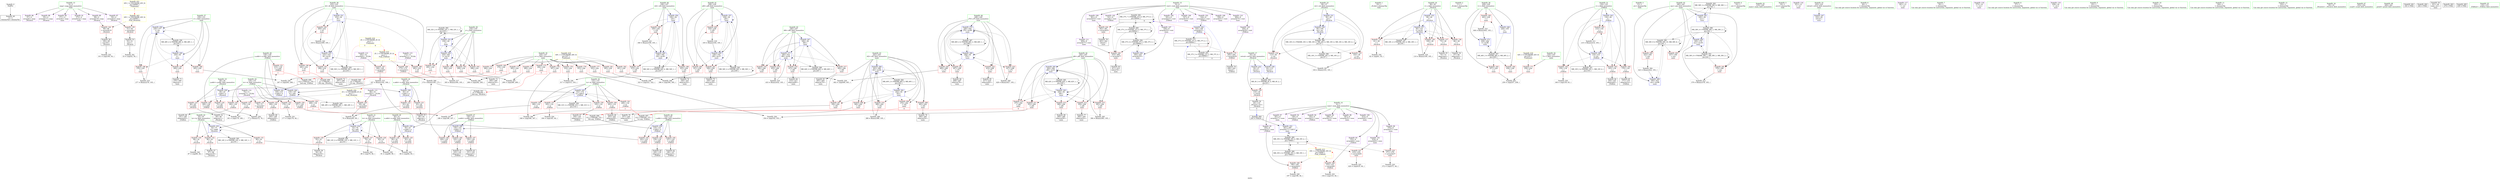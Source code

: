 digraph "SVFG" {
	label="SVFG";

	Node0x55855cad1150 [shape=record,color=grey,label="{NodeID: 0\nNullPtr}"];
	Node0x55855cad1150 -> Node0x55855cb030c0[style=solid];
	Node0x55855cb3b150 [shape=record,color=yellow,style=double,label="{NodeID: 443\n20V_1 = ENCHI(MR_20V_0)\npts\{50000 \}\nFun[_Z4calciii]}"];
	Node0x55855cb3b150 -> Node0x55855cb08a00[style=dashed];
	Node0x55855cb3b150 -> Node0x55855cb08c70[style=dashed];
	Node0x55855cb27420 [shape=record,color=black,label="{NodeID: 360\nMR_52V_2 = PHI(MR_52V_3, MR_52V_1, )\npts\{235 \}\n}"];
	Node0x55855cb27420 -> Node0x55855cb10600[style=dashed];
	Node0x55855cb27420 -> Node0x55855cb27420[style=dashed];
	Node0x55855cb05890 [shape=record,color=red,label="{NodeID: 194\n293\<--234\n\<--j\nmain\n|{<s0>5}}"];
	Node0x55855cb05890:s0 -> Node0x55855cb568e0[style=solid,color=red];
	Node0x55855cb02c00 [shape=record,color=purple,label="{NodeID: 111\n409\<--8\narrayidx77\<--visit\nmain\n}"];
	Node0x55855cb02c00 -> Node0x55855cb07290[style=solid];
	Node0x55855caeef40 [shape=record,color=green,label="{NodeID: 28\n128\<--129\nn.addr\<--n.addr_field_insensitive\n_Z3dfsiii\n}"];
	Node0x55855caeef40 -> Node0x55855cb09220[style=solid];
	Node0x55855caeef40 -> Node0x55855cb092f0[style=solid];
	Node0x55855caeef40 -> Node0x55855cb093c0[style=solid];
	Node0x55855caeef40 -> Node0x55855cb0fd10[style=solid];
	Node0x55855cb13410 [shape=record,color=grey,label="{NodeID: 305\n384 = Binary(383, 105, )\n}"];
	Node0x55855cb13410 -> Node0x55855cb11090[style=solid];
	Node0x55855cb06f50 [shape=record,color=red,label="{NodeID: 222\n416\<--248\n\<--j70\nmain\n}"];
	Node0x55855cb06f50 -> Node0x55855cb04e00[style=solid];
	Node0x55855cb08a00 [shape=record,color=red,label="{NodeID: 139\n51\<--50\n\<--arrayidx2\n_Z4calciii\n}"];
	Node0x55855cb08a00 -> Node0x55855cb03400[style=solid];
	Node0x55855cb03670 [shape=record,color=black,label="{NodeID: 56\n94\<--93\nidxprom16\<--\n_Z4calciii\n}"];
	Node0x55855cb567d0 [shape=record,color=black,label="{NodeID: 499\n21 = PHI(292, )\n0th arg _Z4calciii }"];
	Node0x55855cb567d0 -> Node0x55855cb07430[style=solid];
	Node0x55855cb39950 [shape=record,color=yellow,style=double,label="{NodeID: 416\n2V_1 = ENCHI(MR_2V_0)\npts\{1 \}\nFun[main]|{<s0>5|<s1>6}}"];
	Node0x55855cb39950:s0 -> Node0x55855cb3a940[style=dashed,color=red];
	Node0x55855cb39950:s1 -> Node0x55855cb39870[style=dashed,color=red];
	Node0x55855cb15e10 [shape=record,color=grey,label="{NodeID: 333\n154 = cmp(153, 44, )\n}"];
	Node0x55855cb10460 [shape=record,color=blue,label="{NodeID: 250\n230\<--277\ni\<--inc\nmain\n}"];
	Node0x55855cb10460 -> Node0x55855cb0b030[style=dashed];
	Node0x55855cb10460 -> Node0x55855cb0b100[style=dashed];
	Node0x55855cb10460 -> Node0x55855cb0b1d0[style=dashed];
	Node0x55855cb10460 -> Node0x55855cb10460[style=dashed];
	Node0x55855cb10460 -> Node0x55855cb26a20[style=dashed];
	Node0x55855cb0a0c0 [shape=record,color=red,label="{NodeID: 167\n166\<--165\n\<--arrayidx9\n_Z3dfsiii\n}"];
	Node0x55855cb0a0c0 -> Node0x55855cb14310[style=solid];
	Node0x55855cb04d30 [shape=record,color=black,label="{NodeID: 84\n414\<--413\nidxprom80\<--\nmain\n}"];
	Node0x55855cad11e0 [shape=record,color=green,label="{NodeID: 1\n10\<--1\n_ZL2dx\<--dummyObj\nGlob }"];
	Node0x55855cb27920 [shape=record,color=black,label="{NodeID: 361\nMR_54V_2 = PHI(MR_54V_4, MR_54V_1, )\npts\{237 \}\n}"];
	Node0x55855cb27920 -> Node0x55855cb10940[style=dashed];
	Node0x55855cb05960 [shape=record,color=red,label="{NodeID: 195\n299\<--234\n\<--j\nmain\n}"];
	Node0x55855cb05960 -> Node0x55855cb04440[style=solid];
	Node0x55855cb02cd0 [shape=record,color=purple,label="{NodeID: 112\n68\<--10\narrayidx5\<--_ZL2dx\n_Z4calciii\n}"];
	Node0x55855cb02cd0 -> Node0x55855cb08ad0[style=solid];
	Node0x55855caef010 [shape=record,color=green,label="{NodeID: 29\n130\<--131\ntx\<--tx_field_insensitive\n_Z3dfsiii\n}"];
	Node0x55855caef010 -> Node0x55855cb09490[style=solid];
	Node0x55855caef010 -> Node0x55855cb09560[style=solid];
	Node0x55855caef010 -> Node0x55855cb09630[style=solid];
	Node0x55855caef010 -> Node0x55855cb09700[style=solid];
	Node0x55855caef010 -> Node0x55855cb097d0[style=solid];
	Node0x55855caef010 -> Node0x55855cb0ff80[style=solid];
	Node0x55855cb0d220 [shape=record,color=black,label="{NodeID: 389\nMR_35V_3 = PHI(MR_35V_4, MR_35V_2, )\npts\{70000 \}\n|{|<s5>6}}"];
	Node0x55855cb0d220 -> Node0x55855cb071c0[style=dashed];
	Node0x55855cb0d220 -> Node0x55855cb07360[style=dashed];
	Node0x55855cb0d220 -> Node0x55855cb106d0[style=dashed];
	Node0x55855cb0d220 -> Node0x55855cb29c20[style=dashed];
	Node0x55855cb0d220 -> Node0x55855cb0d220[style=dashed];
	Node0x55855cb0d220:s5 -> Node0x55855cb396b0[style=dashed,color=red];
	Node0x55855cb13590 [shape=record,color=grey,label="{NodeID: 306\n389 = Binary(388, 105, )\n}"];
	Node0x55855cb13590 -> Node0x55855cb11160[style=solid];
	Node0x55855cb07020 [shape=record,color=red,label="{NodeID: 223\n427\<--248\n\<--j70\nmain\n}"];
	Node0x55855cb07020 -> Node0x55855cb13a10[style=solid];
	Node0x55855cb08ad0 [shape=record,color=red,label="{NodeID: 140\n69\<--68\n\<--arrayidx5\n_Z4calciii\n}"];
	Node0x55855cb08ad0 -> Node0x55855cb14010[style=solid];
	Node0x55855cb03740 [shape=record,color=black,label="{NodeID: 57\n97\<--96\nidxprom18\<--\n_Z4calciii\n}"];
	Node0x55855cb568e0 [shape=record,color=black,label="{NodeID: 500\n22 = PHI(293, )\n1st arg _Z4calciii }"];
	Node0x55855cb568e0 -> Node0x55855cb07500[style=solid];
	Node0x55855cb15f90 [shape=record,color=grey,label="{NodeID: 334\n62 = cmp(61, 63, )\n}"];
	Node0x55855cb10530 [shape=record,color=blue,label="{NodeID: 251\n232\<--44\ni6\<--\nmain\n}"];
	Node0x55855cb10530 -> Node0x55855cb0b2a0[style=dashed];
	Node0x55855cb10530 -> Node0x55855cb0b370[style=dashed];
	Node0x55855cb10530 -> Node0x55855cb0b440[style=dashed];
	Node0x55855cb10530 -> Node0x55855cb056f0[style=dashed];
	Node0x55855cb10530 -> Node0x55855cb10870[style=dashed];
	Node0x55855cb10530 -> Node0x55855cb26f20[style=dashed];
	Node0x55855cb0a190 [shape=record,color=red,label="{NodeID: 168\n173\<--172\n\<--arrayidx11\n_Z3dfsiii\n}"];
	Node0x55855cb0a190 -> Node0x55855cb13890[style=solid];
	Node0x55855cb04e00 [shape=record,color=black,label="{NodeID: 85\n417\<--416\nidxprom82\<--\nmain\n}"];
	Node0x55855cae91f0 [shape=record,color=green,label="{NodeID: 2\n11\<--1\n_ZL2dy\<--dummyObj\nGlob }"];
	Node0x55855cb27e20 [shape=record,color=black,label="{NodeID: 362\nMR_56V_2 = PHI(MR_56V_3, MR_56V_1, )\npts\{239 \}\n}"];
	Node0x55855cb27e20 -> Node0x55855cb10a10[style=dashed];
	Node0x55855cb27e20 -> Node0x55855cb27e20[style=dashed];
	Node0x55855cb05a30 [shape=record,color=red,label="{NodeID: 196\n304\<--234\n\<--j\nmain\n}"];
	Node0x55855cb05a30 -> Node0x55855cb14610[style=solid];
	Node0x55855cb02da0 [shape=record,color=purple,label="{NodeID: 113\n165\<--10\narrayidx9\<--_ZL2dx\n_Z3dfsiii\n}"];
	Node0x55855cb02da0 -> Node0x55855cb0a0c0[style=solid];
	Node0x55855caef0e0 [shape=record,color=green,label="{NodeID: 30\n132\<--133\nty\<--ty_field_insensitive\n_Z3dfsiii\n}"];
	Node0x55855caef0e0 -> Node0x55855cb098a0[style=solid];
	Node0x55855caef0e0 -> Node0x55855cb09970[style=solid];
	Node0x55855caef0e0 -> Node0x55855cb09a40[style=solid];
	Node0x55855caef0e0 -> Node0x55855cb09b10[style=solid];
	Node0x55855caef0e0 -> Node0x55855cb09be0[style=solid];
	Node0x55855caef0e0 -> Node0x55855cb10050[style=solid];
	Node0x55855cb13710 [shape=record,color=grey,label="{NodeID: 307\n104 = Binary(103, 105, )\n}"];
	Node0x55855cb13710 -> Node0x55855cb0f900[style=solid];
	Node0x55855cb070f0 [shape=record,color=red,label="{NodeID: 224\n362\<--361\n\<--arrayidx53\nmain\n}"];
	Node0x55855cb070f0 -> Node0x55855cb04850[style=solid];
	Node0x55855cb08ba0 [shape=record,color=red,label="{NodeID: 141\n76\<--75\n\<--arrayidx7\n_Z4calciii\n}"];
	Node0x55855cb08ba0 -> Node0x55855cb14a90[style=solid];
	Node0x55855cb03810 [shape=record,color=black,label="{NodeID: 58\n100\<--99\nconv20\<--\n_Z4calciii\n}"];
	Node0x55855cb03810 -> Node0x55855cb15c90[style=solid];
	Node0x55855cb569f0 [shape=record,color=black,label="{NodeID: 501\n23 = PHI(294, )\n2nd arg _Z4calciii }"];
	Node0x55855cb569f0 -> Node0x55855cb075d0[style=solid];
	Node0x55855cb39b40 [shape=record,color=yellow,style=double,label="{NodeID: 418\n42V_1 = ENCHI(MR_42V_0)\npts\{225 \}\nFun[main]}"];
	Node0x55855cb39b40 -> Node0x55855cb0a400[style=dashed];
	Node0x55855cb16110 [shape=record,color=grey,label="{NodeID: 335\n160 = cmp(159, 63, )\n}"];
	Node0x55855cb10600 [shape=record,color=blue,label="{NodeID: 252\n234\<--44\nj\<--\nmain\n}"];
	Node0x55855cb10600 -> Node0x55855cb057c0[style=dashed];
	Node0x55855cb10600 -> Node0x55855cb05890[style=dashed];
	Node0x55855cb10600 -> Node0x55855cb05960[style=dashed];
	Node0x55855cb10600 -> Node0x55855cb05a30[style=dashed];
	Node0x55855cb10600 -> Node0x55855cb10600[style=dashed];
	Node0x55855cb10600 -> Node0x55855cb107a0[style=dashed];
	Node0x55855cb10600 -> Node0x55855cb27420[style=dashed];
	Node0x55855cb0a260 [shape=record,color=red,label="{NodeID: 169\n196\<--195\n\<--arrayidx23\n_Z3dfsiii\n}"];
	Node0x55855cb0a260 -> Node0x55855cb15690[style=solid];
	Node0x55855cb04ed0 [shape=record,color=purple,label="{NodeID: 86\n47\<--4\narrayidx\<--map\n_Z4calciii\n}"];
	Node0x55855caedba0 [shape=record,color=green,label="{NodeID: 3\n12\<--1\n.str\<--dummyObj\nGlob }"];
	Node0x55855cb28320 [shape=record,color=black,label="{NodeID: 363\nMR_58V_2 = PHI(MR_58V_8, MR_58V_1, )\npts\{241 \}\n}"];
	Node0x55855cb28320 -> Node0x55855cb10d50[style=dashed];
	Node0x55855cb05b00 [shape=record,color=red,label="{NodeID: 197\n315\<--236\n\<--i24\nmain\n}"];
	Node0x55855cb05b00 -> Node0x55855cb16290[style=solid];
	Node0x55855cb02e70 [shape=record,color=purple,label="{NodeID: 114\n75\<--11\narrayidx7\<--_ZL2dy\n_Z4calciii\n}"];
	Node0x55855cb02e70 -> Node0x55855cb08ba0[style=solid];
	Node0x55855caef1b0 [shape=record,color=green,label="{NodeID: 31\n134\<--135\ni\<--i_field_insensitive\n_Z3dfsiii\n}"];
	Node0x55855caef1b0 -> Node0x55855cb09cb0[style=solid];
	Node0x55855caef1b0 -> Node0x55855cb09d80[style=solid];
	Node0x55855caef1b0 -> Node0x55855cb09e50[style=solid];
	Node0x55855caef1b0 -> Node0x55855cb09f20[style=solid];
	Node0x55855caef1b0 -> Node0x55855cb0feb0[style=solid];
	Node0x55855caef1b0 -> Node0x55855cb10120[style=solid];
	Node0x55855cb13890 [shape=record,color=grey,label="{NodeID: 308\n174 = Binary(169, 173, )\n}"];
	Node0x55855cb13890 -> Node0x55855cb10050[style=solid];
	Node0x55855cb071c0 [shape=record,color=red,label="{NodeID: 225\n371\<--370\n\<--arrayidx57\nmain\n}"];
	Node0x55855cb071c0 -> Node0x55855cb15210[style=solid];
	Node0x55855cb08c70 [shape=record,color=red,label="{NodeID: 142\n99\<--98\n\<--arrayidx19\n_Z4calciii\n}"];
	Node0x55855cb08c70 -> Node0x55855cb03810[style=solid];
	Node0x55855cb038e0 [shape=record,color=black,label="{NodeID: 59\n20\<--116\n_Z4calciii_ret\<--\n_Z4calciii\n|{<s0>5}}"];
	Node0x55855cb038e0:s0 -> Node0x55855cb56010[style=solid,color=blue];
	Node0x55855cb39c20 [shape=record,color=yellow,style=double,label="{NodeID: 419\n44V_1 = ENCHI(MR_44V_0)\npts\{227 \}\nFun[main]}"];
	Node0x55855cb39c20 -> Node0x55855cb0a4d0[style=dashed];
	Node0x55855cb39c20 -> Node0x55855cb0a5a0[style=dashed];
	Node0x55855cb39c20 -> Node0x55855cb0a670[style=dashed];
	Node0x55855cb39c20 -> Node0x55855cb0a740[style=dashed];
	Node0x55855cb39c20 -> Node0x55855cb0a810[style=dashed];
	Node0x55855cb39c20 -> Node0x55855cb0a8e0[style=dashed];
	Node0x55855cb39c20 -> Node0x55855cb0a9b0[style=dashed];
	Node0x55855cb39c20 -> Node0x55855cb0aa80[style=dashed];
	Node0x55855cb39c20 -> Node0x55855cb0ab50[style=dashed];
	Node0x55855cb39c20 -> Node0x55855cb0ac20[style=dashed];
	Node0x55855cb39c20 -> Node0x55855cb0acf0[style=dashed];
	Node0x55855cb16290 [shape=record,color=grey,label="{NodeID: 336\n317 = cmp(315, 316, )\n}"];
	Node0x55855cb106d0 [shape=record,color=blue,label="{NodeID: 253\n301\<--295\narrayidx17\<--call13\nmain\n}"];
	Node0x55855cb106d0 -> Node0x55855cb106d0[style=dashed];
	Node0x55855cb106d0 -> Node0x55855cb0d220[style=dashed];
	Node0x55855cb0a330 [shape=record,color=red,label="{NodeID: 170\n205\<--204\n\<--arrayidx29\n_Z3dfsiii\n}"];
	Node0x55855cb0a330 -> Node0x55855cb041d0[style=solid];
	Node0x55855cb04fa0 [shape=record,color=purple,label="{NodeID: 87\n50\<--4\narrayidx2\<--map\n_Z4calciii\n}"];
	Node0x55855cb04fa0 -> Node0x55855cb08a00[style=solid];
	Node0x55855caedd20 [shape=record,color=green,label="{NodeID: 4\n14\<--1\n.str.1\<--dummyObj\nGlob }"];
	Node0x55855cb28820 [shape=record,color=black,label="{NodeID: 364\nMR_60V_2 = PHI(MR_60V_4, MR_60V_1, )\npts\{243 \}\n}"];
	Node0x55855cb28820 -> Node0x55855cb10e20[style=dashed];
	Node0x55855cb05bd0 [shape=record,color=red,label="{NodeID: 198\n325\<--236\n\<--i24\nmain\n}"];
	Node0x55855cb05bd0 -> Node0x55855cb04510[style=solid];
	Node0x55855cb02f40 [shape=record,color=purple,label="{NodeID: 115\n172\<--11\narrayidx11\<--_ZL2dy\n_Z3dfsiii\n}"];
	Node0x55855cb02f40 -> Node0x55855cb0a190[style=solid];
	Node0x55855caef280 [shape=record,color=green,label="{NodeID: 32\n219\<--220\nmain\<--main_field_insensitive\n}"];
	Node0x55855cb33450 [shape=record,color=black,label="{NodeID: 392\nMR_37V_7 = PHI(MR_37V_8, MR_37V_6, )\npts\{90000 \}\n|{|<s4>6}}"];
	Node0x55855cb33450 -> Node0x55855cb070f0[style=dashed];
	Node0x55855cb33450 -> Node0x55855cb07290[style=dashed];
	Node0x55855cb33450 -> Node0x55855cb2a120[style=dashed];
	Node0x55855cb33450 -> Node0x55855cb33450[style=dashed];
	Node0x55855cb33450:s4 -> Node0x55855cb0fde0[style=dashed,color=red];
	Node0x55855cb13a10 [shape=record,color=grey,label="{NodeID: 309\n428 = Binary(427, 105, )\n}"];
	Node0x55855cb13a10 -> Node0x55855cb114a0[style=solid];
	Node0x55855cb07290 [shape=record,color=red,label="{NodeID: 226\n410\<--409\n\<--arrayidx77\nmain\n}"];
	Node0x55855cb07290 -> Node0x55855cb04c60[style=solid];
	Node0x55855cb08d40 [shape=record,color=red,label="{NodeID: 143\n139\<--124\n\<--x.addr\n_Z3dfsiii\n}"];
	Node0x55855cb08d40 -> Node0x55855cb039b0[style=solid];
	Node0x55855cb039b0 [shape=record,color=black,label="{NodeID: 60\n140\<--139\nidxprom\<--\n_Z3dfsiii\n}"];
	Node0x55855cb16410 [shape=record,color=grey,label="{NodeID: 337\n181 = cmp(179, 180, )\n}"];
	Node0x55855cb107a0 [shape=record,color=blue,label="{NodeID: 254\n234\<--305\nj\<--inc19\nmain\n}"];
	Node0x55855cb107a0 -> Node0x55855cb057c0[style=dashed];
	Node0x55855cb107a0 -> Node0x55855cb05890[style=dashed];
	Node0x55855cb107a0 -> Node0x55855cb05960[style=dashed];
	Node0x55855cb107a0 -> Node0x55855cb05a30[style=dashed];
	Node0x55855cb107a0 -> Node0x55855cb10600[style=dashed];
	Node0x55855cb107a0 -> Node0x55855cb107a0[style=dashed];
	Node0x55855cb107a0 -> Node0x55855cb27420[style=dashed];
	Node0x55855cb0a400 [shape=record,color=red,label="{NodeID: 171\n258\<--224\n\<--T\nmain\n}"];
	Node0x55855cb0a400 -> Node0x55855cb17010[style=solid];
	Node0x55855cb05070 [shape=record,color=purple,label="{NodeID: 88\n95\<--4\narrayidx17\<--map\n_Z4calciii\n}"];
	Node0x55855caeddb0 [shape=record,color=green,label="{NodeID: 5\n16\<--1\n.str.2\<--dummyObj\nGlob }"];
	Node0x55855cb28d20 [shape=record,color=black,label="{NodeID: 365\nMR_62V_2 = PHI(MR_62V_3, MR_62V_1, )\npts\{245 \}\n}"];
	Node0x55855cb28d20 -> Node0x55855cb10ef0[style=dashed];
	Node0x55855cb28d20 -> Node0x55855cb28d20[style=dashed];
	Node0x55855cb05ca0 [shape=record,color=red,label="{NodeID: 199\n339\<--236\n\<--i24\nmain\n}"];
	Node0x55855cb05ca0 -> Node0x55855cb14c10[style=solid];
	Node0x55855cb07750 [shape=record,color=purple,label="{NodeID: 116\n251\<--12\n\<--.str\nmain\n}"];
	Node0x55855caef350 [shape=record,color=green,label="{NodeID: 33\n222\<--223\nretval\<--retval_field_insensitive\nmain\n}"];
	Node0x55855caef350 -> Node0x55855cb101f0[style=solid];
	Node0x55855cb33920 [shape=record,color=black,label="{NodeID: 393\nMR_4V_3 = PHI(MR_4V_4, MR_4V_2, )\npts\{25 \}\n}"];
	Node0x55855cb33920 -> Node0x55855cb07a90[style=dashed];
	Node0x55855cb13b90 [shape=record,color=grey,label="{NodeID: 310\n277 = Binary(276, 105, )\n}"];
	Node0x55855cb13b90 -> Node0x55855cb10460[style=solid];
	Node0x55855cb07360 [shape=record,color=red,label="{NodeID: 227\n419\<--418\n\<--arrayidx83\nmain\n}"];
	Node0x55855cb07360 -> Node0x55855cb14f10[style=solid];
	Node0x55855cb08e10 [shape=record,color=red,label="{NodeID: 144\n147\<--124\n\<--x.addr\n_Z3dfsiii\n}"];
	Node0x55855cb08e10 -> Node0x55855cb03b50[style=solid];
	Node0x55855cb03a80 [shape=record,color=black,label="{NodeID: 61\n143\<--142\nidxprom1\<--\n_Z3dfsiii\n}"];
	Node0x55855cb16590 [shape=record,color=grey,label="{NodeID: 338\n323 = cmp(321, 322, )\n}"];
	Node0x55855cb10870 [shape=record,color=blue,label="{NodeID: 255\n232\<--310\ni6\<--inc22\nmain\n}"];
	Node0x55855cb10870 -> Node0x55855cb0b2a0[style=dashed];
	Node0x55855cb10870 -> Node0x55855cb0b370[style=dashed];
	Node0x55855cb10870 -> Node0x55855cb0b440[style=dashed];
	Node0x55855cb10870 -> Node0x55855cb056f0[style=dashed];
	Node0x55855cb10870 -> Node0x55855cb10870[style=dashed];
	Node0x55855cb10870 -> Node0x55855cb26f20[style=dashed];
	Node0x55855cb0a4d0 [shape=record,color=red,label="{NodeID: 172\n266\<--226\n\<--n\nmain\n}"];
	Node0x55855cb0a4d0 -> Node0x55855cb15990[style=solid];
	Node0x55855cb05140 [shape=record,color=purple,label="{NodeID: 89\n98\<--4\narrayidx19\<--map\n_Z4calciii\n}"];
	Node0x55855cb05140 -> Node0x55855cb08c70[style=solid];
	Node0x55855cb01590 [shape=record,color=green,label="{NodeID: 6\n44\<--1\n\<--dummyObj\nCan only get source location for instruction, argument, global var or function.}"];
	Node0x55855cb29220 [shape=record,color=black,label="{NodeID: 366\nMR_64V_2 = PHI(MR_64V_4, MR_64V_1, )\npts\{247 \}\n}"];
	Node0x55855cb29220 -> Node0x55855cb11230[style=dashed];
	Node0x55855cb05d70 [shape=record,color=red,label="{NodeID: 200\n321\<--238\n\<--j28\nmain\n}"];
	Node0x55855cb05d70 -> Node0x55855cb16590[style=solid];
	Node0x55855cb07820 [shape=record,color=purple,label="{NodeID: 117\n261\<--12\n\<--.str\nmain\n}"];
	Node0x55855caef420 [shape=record,color=green,label="{NodeID: 34\n224\<--225\nT\<--T_field_insensitive\nmain\n}"];
	Node0x55855caef420 -> Node0x55855cb0a400[style=solid];
	Node0x55855cb33e20 [shape=record,color=black,label="{NodeID: 394\nMR_12V_2 = PHI(MR_12V_3, MR_12V_1, )\npts\{33 \}\n}"];
	Node0x55855cb13d10 [shape=record,color=grey,label="{NodeID: 311\n215 = Binary(214, 105, )\n}"];
	Node0x55855cb13d10 -> Node0x55855cb10120[style=solid];
	Node0x55855cb07430 [shape=record,color=blue,label="{NodeID: 228\n26\<--21\nx.addr\<--x\n_Z4calciii\n}"];
	Node0x55855cb07430 -> Node0x55855cb07b60[style=dashed];
	Node0x55855cb07430 -> Node0x55855cb07c30[style=dashed];
	Node0x55855cb08ee0 [shape=record,color=red,label="{NodeID: 145\n162\<--124\n\<--x.addr\n_Z3dfsiii\n}"];
	Node0x55855cb08ee0 -> Node0x55855cb14310[style=solid];
	Node0x55855cb03b50 [shape=record,color=black,label="{NodeID: 62\n148\<--147\nidxprom3\<--\n_Z3dfsiii\n}"];
	Node0x55855cb16710 [shape=record,color=grey,label="{NodeID: 339\n91 = cmp(89, 90, )\n}"];
	Node0x55855cb10940 [shape=record,color=blue,label="{NodeID: 256\n236\<--44\ni24\<--\nmain\n}"];
	Node0x55855cb10940 -> Node0x55855cb05b00[style=dashed];
	Node0x55855cb10940 -> Node0x55855cb05bd0[style=dashed];
	Node0x55855cb10940 -> Node0x55855cb05ca0[style=dashed];
	Node0x55855cb10940 -> Node0x55855cb10c80[style=dashed];
	Node0x55855cb10940 -> Node0x55855cb27920[style=dashed];
	Node0x55855cb0a5a0 [shape=record,color=red,label="{NodeID: 173\n283\<--226\n\<--n\nmain\n}"];
	Node0x55855cb0a5a0 -> Node0x55855cb17190[style=solid];
	Node0x55855cb05210 [shape=record,color=purple,label="{NodeID: 90\n271\<--4\narrayidx\<--map\nmain\n}"];
	Node0x55855cb01620 [shape=record,color=green,label="{NodeID: 7\n54\<--1\n\<--dummyObj\nCan only get source location for instruction, argument, global var or function.}"];
	Node0x55855cb29720 [shape=record,color=black,label="{NodeID: 367\nMR_66V_2 = PHI(MR_66V_3, MR_66V_1, )\npts\{249 \}\n}"];
	Node0x55855cb29720 -> Node0x55855cb11300[style=dashed];
	Node0x55855cb29720 -> Node0x55855cb29720[style=dashed];
	Node0x55855cb05e40 [shape=record,color=red,label="{NodeID: 201\n328\<--238\n\<--j28\nmain\n}"];
	Node0x55855cb05e40 -> Node0x55855cb045e0[style=solid];
	Node0x55855cb078f0 [shape=record,color=purple,label="{NodeID: 118\n273\<--14\n\<--.str.1\nmain\n}"];
	Node0x55855caef4f0 [shape=record,color=green,label="{NodeID: 35\n226\<--227\nn\<--n_field_insensitive\nmain\n}"];
	Node0x55855caef4f0 -> Node0x55855cb0a4d0[style=solid];
	Node0x55855caef4f0 -> Node0x55855cb0a5a0[style=solid];
	Node0x55855caef4f0 -> Node0x55855cb0a670[style=solid];
	Node0x55855caef4f0 -> Node0x55855cb0a740[style=solid];
	Node0x55855caef4f0 -> Node0x55855cb0a810[style=solid];
	Node0x55855caef4f0 -> Node0x55855cb0a8e0[style=solid];
	Node0x55855caef4f0 -> Node0x55855cb0a9b0[style=solid];
	Node0x55855caef4f0 -> Node0x55855cb0aa80[style=solid];
	Node0x55855caef4f0 -> Node0x55855cb0ab50[style=solid];
	Node0x55855caef4f0 -> Node0x55855cb0ac20[style=solid];
	Node0x55855caef4f0 -> Node0x55855cb0acf0[style=solid];
	Node0x55855cb34320 [shape=record,color=black,label="{NodeID: 395\nMR_14V_2 = PHI(MR_14V_3, MR_14V_1, )\npts\{35 \}\n}"];
	Node0x55855cb13e90 [shape=record,color=grey,label="{NodeID: 312\n379 = Binary(378, 105, )\n}"];
	Node0x55855cb13e90 -> Node0x55855cb10fc0[style=solid];
	Node0x55855cb07500 [shape=record,color=blue,label="{NodeID: 229\n28\<--22\ny.addr\<--y\n_Z4calciii\n}"];
	Node0x55855cb07500 -> Node0x55855cb07d00[style=dashed];
	Node0x55855cb07500 -> Node0x55855cb07dd0[style=dashed];
	Node0x55855cb08fb0 [shape=record,color=red,label="{NodeID: 146\n142\<--126\n\<--y.addr\n_Z3dfsiii\n}"];
	Node0x55855cb08fb0 -> Node0x55855cb03a80[style=solid];
	Node0x55855cb03c20 [shape=record,color=black,label="{NodeID: 63\n151\<--150\nidxprom5\<--\n_Z3dfsiii\n}"];
	Node0x55855cb16890 [shape=record,color=grey,label="{NodeID: 340\n348 = cmp(346, 347, )\n}"];
	Node0x55855cb10a10 [shape=record,color=blue,label="{NodeID: 257\n238\<--44\nj28\<--\nmain\n}"];
	Node0x55855cb10a10 -> Node0x55855cb05d70[style=dashed];
	Node0x55855cb10a10 -> Node0x55855cb05e40[style=dashed];
	Node0x55855cb10a10 -> Node0x55855cb05f10[style=dashed];
	Node0x55855cb10a10 -> Node0x55855cb10a10[style=dashed];
	Node0x55855cb10a10 -> Node0x55855cb10bb0[style=dashed];
	Node0x55855cb10a10 -> Node0x55855cb27e20[style=dashed];
	Node0x55855cb0a670 [shape=record,color=red,label="{NodeID: 174\n289\<--226\n\<--n\nmain\n}"];
	Node0x55855cb0a670 -> Node0x55855cb17310[style=solid];
	Node0x55855cb052e0 [shape=record,color=purple,label="{NodeID: 91\n272\<--4\narraydecay\<--map\nmain\n}"];
	Node0x55855cacffa0 [shape=record,color=green,label="{NodeID: 8\n57\<--1\n\<--dummyObj\nCan only get source location for instruction, argument, global var or function.}"];
	Node0x55855cb29c20 [shape=record,color=black,label="{NodeID: 368\nMR_35V_2 = PHI(MR_35V_3, MR_35V_1, )\npts\{70000 \}\n}"];
	Node0x55855cb29c20 -> Node0x55855cb0d220[style=dashed];
	Node0x55855cb05f10 [shape=record,color=red,label="{NodeID: 202\n334\<--238\n\<--j28\nmain\n}"];
	Node0x55855cb05f10 -> Node0x55855cb14790[style=solid];
	Node0x55855cb079c0 [shape=record,color=purple,label="{NodeID: 119\n438\<--16\n\<--.str.2\nmain\n}"];
	Node0x55855caef5c0 [shape=record,color=green,label="{NodeID: 36\n228\<--229\nt\<--t_field_insensitive\nmain\n}"];
	Node0x55855caef5c0 -> Node0x55855cb0adc0[style=solid];
	Node0x55855caef5c0 -> Node0x55855cb0ae90[style=solid];
	Node0x55855caef5c0 -> Node0x55855cb0af60[style=solid];
	Node0x55855caef5c0 -> Node0x55855cb102c0[style=solid];
	Node0x55855caef5c0 -> Node0x55855cb11640[style=solid];
	Node0x55855cb34820 [shape=record,color=black,label="{NodeID: 396\nMR_16V_3 = PHI(MR_16V_4, MR_16V_2, )\npts\{37 \}\n}"];
	Node0x55855cb14010 [shape=record,color=grey,label="{NodeID: 313\n70 = Binary(65, 69, )\n}"];
	Node0x55855cb14010 -> Node0x55855cb0f760[style=solid];
	Node0x55855cb075d0 [shape=record,color=blue,label="{NodeID: 230\n30\<--23\nn.addr\<--n\n_Z4calciii\n}"];
	Node0x55855cb075d0 -> Node0x55855cb07ea0[style=dashed];
	Node0x55855cb075d0 -> Node0x55855cb07f70[style=dashed];
	Node0x55855cb09080 [shape=record,color=red,label="{NodeID: 147\n150\<--126\n\<--y.addr\n_Z3dfsiii\n}"];
	Node0x55855cb09080 -> Node0x55855cb03c20[style=solid];
	Node0x55855cb03cf0 [shape=record,color=black,label="{NodeID: 64\n164\<--163\nidxprom8\<--\n_Z3dfsiii\n}"];
	Node0x55855cb16a10 [shape=record,color=grey,label="{NodeID: 341\n53 = cmp(52, 54, )\n}"];
	Node0x55855cb10ae0 [shape=record,color=blue,label="{NodeID: 258\n330\<--332\narrayidx35\<--\nmain\n}"];
	Node0x55855cb10ae0 -> Node0x55855cb26020[style=dashed];
	Node0x55855cb0a740 [shape=record,color=red,label="{NodeID: 175\n294\<--226\n\<--n\nmain\n|{<s0>5}}"];
	Node0x55855cb0a740:s0 -> Node0x55855cb569f0[style=solid,color=red];
	Node0x55855cb053b0 [shape=record,color=purple,label="{NodeID: 92\n149\<--6\narrayidx4\<--num\n_Z3dfsiii\n}"];
	Node0x55855cad0030 [shape=record,color=green,label="{NodeID: 9\n63\<--1\n\<--dummyObj\nCan only get source location for instruction, argument, global var or function.}"];
	Node0x55855cb2a120 [shape=record,color=black,label="{NodeID: 369\nMR_37V_2 = PHI(MR_37V_6, MR_37V_1, )\npts\{90000 \}\n}"];
	Node0x55855cb2a120 -> Node0x55855cb07290[style=dashed];
	Node0x55855cb2a120 -> Node0x55855cb26020[style=dashed];
	Node0x55855cb2a120 -> Node0x55855cb2a120[style=dashed];
	Node0x55855cb2a120 -> Node0x55855cb33450[style=dashed];
	Node0x55855cb05fe0 [shape=record,color=red,label="{NodeID: 203\n378\<--240\n\<--ans\nmain\n}"];
	Node0x55855cb05fe0 -> Node0x55855cb13e90[style=solid];
	Node0x55855cb07a90 [shape=record,color=red,label="{NodeID: 120\n116\<--24\n\<--retval\n_Z4calciii\n}"];
	Node0x55855cb07a90 -> Node0x55855cb038e0[style=solid];
	Node0x55855caef690 [shape=record,color=green,label="{NodeID: 37\n230\<--231\ni\<--i_field_insensitive\nmain\n}"];
	Node0x55855caef690 -> Node0x55855cb0b030[style=solid];
	Node0x55855caef690 -> Node0x55855cb0b100[style=solid];
	Node0x55855caef690 -> Node0x55855cb0b1d0[style=solid];
	Node0x55855caef690 -> Node0x55855cb10390[style=solid];
	Node0x55855caef690 -> Node0x55855cb10460[style=solid];
	Node0x55855cb34d20 [shape=record,color=black,label="{NodeID: 397\nMR_18V_2 = PHI(MR_18V_4, MR_18V_1, )\npts\{39 \}\n}"];
	Node0x55855cb14190 [shape=record,color=grey,label="{NodeID: 314\n444 = Binary(443, 105, )\n}"];
	Node0x55855cb14190 -> Node0x55855cb11640[style=solid];
	Node0x55855cb0f530 [shape=record,color=blue,label="{NodeID: 231\n36\<--44\nret\<--\n_Z4calciii\n}"];
	Node0x55855cb0f530 -> Node0x55855cb08520[style=dashed];
	Node0x55855cb0f530 -> Node0x55855cb085f0[style=dashed];
	Node0x55855cb0f530 -> Node0x55855cb0f900[style=dashed];
	Node0x55855cb0f530 -> Node0x55855cb0b920[style=dashed];
	Node0x55855cb0f530 -> Node0x55855cb34820[style=dashed];
	Node0x55855cb09150 [shape=record,color=red,label="{NodeID: 148\n169\<--126\n\<--y.addr\n_Z3dfsiii\n}"];
	Node0x55855cb09150 -> Node0x55855cb13890[style=solid];
	Node0x55855cb03dc0 [shape=record,color=black,label="{NodeID: 65\n171\<--170\nidxprom10\<--\n_Z3dfsiii\n}"];
	Node0x55855cb16b90 [shape=record,color=grey,label="{NodeID: 342\n80 = cmp(79, 44, )\n}"];
	Node0x55855cb10bb0 [shape=record,color=blue,label="{NodeID: 259\n238\<--335\nj28\<--inc37\nmain\n}"];
	Node0x55855cb10bb0 -> Node0x55855cb05d70[style=dashed];
	Node0x55855cb10bb0 -> Node0x55855cb05e40[style=dashed];
	Node0x55855cb10bb0 -> Node0x55855cb05f10[style=dashed];
	Node0x55855cb10bb0 -> Node0x55855cb10a10[style=dashed];
	Node0x55855cb10bb0 -> Node0x55855cb10bb0[style=dashed];
	Node0x55855cb10bb0 -> Node0x55855cb27e20[style=dashed];
	Node0x55855cb0a810 [shape=record,color=red,label="{NodeID: 176\n316\<--226\n\<--n\nmain\n}"];
	Node0x55855cb0a810 -> Node0x55855cb16290[style=solid];
	Node0x55855cb05480 [shape=record,color=purple,label="{NodeID: 93\n152\<--6\narrayidx6\<--num\n_Z3dfsiii\n}"];
	Node0x55855cb05480 -> Node0x55855cb09ff0[style=solid];
	Node0x55855cad1750 [shape=record,color=green,label="{NodeID: 10\n105\<--1\n\<--dummyObj\nCan only get source location for instruction, argument, global var or function.}"];
	Node0x55855cb060b0 [shape=record,color=red,label="{NodeID: 204\n422\<--240\n\<--ans\nmain\n}"];
	Node0x55855cb060b0 -> Node0x55855cb13290[style=solid];
	Node0x55855cb07b60 [shape=record,color=red,label="{NodeID: 121\n45\<--26\n\<--x.addr\n_Z4calciii\n}"];
	Node0x55855cb07b60 -> Node0x55855cb03260[style=solid];
	Node0x55855caef760 [shape=record,color=green,label="{NodeID: 38\n232\<--233\ni6\<--i6_field_insensitive\nmain\n}"];
	Node0x55855caef760 -> Node0x55855cb0b2a0[style=solid];
	Node0x55855caef760 -> Node0x55855cb0b370[style=solid];
	Node0x55855caef760 -> Node0x55855cb0b440[style=solid];
	Node0x55855caef760 -> Node0x55855cb056f0[style=solid];
	Node0x55855caef760 -> Node0x55855cb10530[style=solid];
	Node0x55855caef760 -> Node0x55855cb10870[style=solid];
	Node0x55855cb14310 [shape=record,color=grey,label="{NodeID: 315\n167 = Binary(162, 166, )\n}"];
	Node0x55855cb14310 -> Node0x55855cb0ff80[style=solid];
	Node0x55855cb0f5c0 [shape=record,color=blue,label="{NodeID: 232\n24\<--57\nretval\<--\n_Z4calciii\n}"];
	Node0x55855cb0f5c0 -> Node0x55855cb33920[style=dashed];
	Node0x55855cb09220 [shape=record,color=red,label="{NodeID: 149\n180\<--128\n\<--n.addr\n_Z3dfsiii\n}"];
	Node0x55855cb09220 -> Node0x55855cb16410[style=solid];
	Node0x55855cb03e90 [shape=record,color=black,label="{NodeID: 66\n191\<--190\nidxprom20\<--\n_Z3dfsiii\n}"];
	Node0x55855cb16d10 [shape=record,color=grey,label="{NodeID: 343\n84 = cmp(82, 83, )\n}"];
	Node0x55855cb10c80 [shape=record,color=blue,label="{NodeID: 260\n236\<--340\ni24\<--inc40\nmain\n}"];
	Node0x55855cb10c80 -> Node0x55855cb05b00[style=dashed];
	Node0x55855cb10c80 -> Node0x55855cb05bd0[style=dashed];
	Node0x55855cb10c80 -> Node0x55855cb05ca0[style=dashed];
	Node0x55855cb10c80 -> Node0x55855cb10c80[style=dashed];
	Node0x55855cb10c80 -> Node0x55855cb27920[style=dashed];
	Node0x55855cb0a8e0 [shape=record,color=red,label="{NodeID: 177\n322\<--226\n\<--n\nmain\n}"];
	Node0x55855cb0a8e0 -> Node0x55855cb16590[style=solid];
	Node0x55855cb05550 [shape=record,color=purple,label="{NodeID: 94\n192\<--6\narrayidx21\<--num\n_Z3dfsiii\n}"];
	Node0x55855cad1820 [shape=record,color=green,label="{NodeID: 11\n146\<--1\n\<--dummyObj\nCan only get source location for instruction, argument, global var or function.}"];
	Node0x55855cb06180 [shape=record,color=red,label="{NodeID: 205\n437\<--240\n\<--ans\nmain\n}"];
	Node0x55855cb07c30 [shape=record,color=red,label="{NodeID: 122\n65\<--26\n\<--x.addr\n_Z4calciii\n}"];
	Node0x55855cb07c30 -> Node0x55855cb14010[style=solid];
	Node0x55855caef830 [shape=record,color=green,label="{NodeID: 39\n234\<--235\nj\<--j_field_insensitive\nmain\n}"];
	Node0x55855caef830 -> Node0x55855cb057c0[style=solid];
	Node0x55855caef830 -> Node0x55855cb05890[style=solid];
	Node0x55855caef830 -> Node0x55855cb05960[style=solid];
	Node0x55855caef830 -> Node0x55855cb05a30[style=solid];
	Node0x55855caef830 -> Node0x55855cb10600[style=solid];
	Node0x55855caef830 -> Node0x55855cb107a0[style=solid];
	Node0x55855cb14490 [shape=record,color=grey,label="{NodeID: 316\n110 = Binary(109, 105, )\n}"];
	Node0x55855cb14490 -> Node0x55855cb0f9d0[style=solid];
	Node0x55855cb0f690 [shape=record,color=blue,label="{NodeID: 233\n38\<--44\ni\<--\n_Z4calciii\n}"];
	Node0x55855cb0f690 -> Node0x55855cb086c0[style=dashed];
	Node0x55855cb0f690 -> Node0x55855cb08790[style=dashed];
	Node0x55855cb0f690 -> Node0x55855cb08860[style=dashed];
	Node0x55855cb0f690 -> Node0x55855cb08930[style=dashed];
	Node0x55855cb0f690 -> Node0x55855cb0f9d0[style=dashed];
	Node0x55855cb0f690 -> Node0x55855cb34d20[style=dashed];
	Node0x55855cb092f0 [shape=record,color=red,label="{NodeID: 150\n187\<--128\n\<--n.addr\n_Z3dfsiii\n}"];
	Node0x55855cb092f0 -> Node0x55855cb15510[style=solid];
	Node0x55855cb03f60 [shape=record,color=black,label="{NodeID: 67\n194\<--193\nidxprom22\<--\n_Z3dfsiii\n}"];
	Node0x55855cb16e90 [shape=record,color=grey,label="{NodeID: 344\n87 = cmp(86, 44, )\n}"];
	Node0x55855cb10d50 [shape=record,color=blue,label="{NodeID: 261\n240\<--44\nans\<--\nmain\n}"];
	Node0x55855cb10d50 -> Node0x55855cb2d820[style=dashed];
	Node0x55855cb0a9b0 [shape=record,color=red,label="{NodeID: 178\n347\<--226\n\<--n\nmain\n}"];
	Node0x55855cb0a9b0 -> Node0x55855cb16890[style=solid];
	Node0x55855cb05620 [shape=record,color=purple,label="{NodeID: 95\n195\<--6\narrayidx23\<--num\n_Z3dfsiii\n}"];
	Node0x55855cb05620 -> Node0x55855cb0a260[style=solid];
	Node0x55855cad12d0 [shape=record,color=green,label="{NodeID: 12\n332\<--1\n\<--dummyObj\nCan only get source location for instruction, argument, global var or function.}"];
	Node0x55855cb06250 [shape=record,color=red,label="{NodeID: 206\n346\<--242\n\<--i42\nmain\n}"];
	Node0x55855cb06250 -> Node0x55855cb16890[style=solid];
	Node0x55855cb07d00 [shape=record,color=red,label="{NodeID: 123\n48\<--28\n\<--y.addr\n_Z4calciii\n}"];
	Node0x55855cb07d00 -> Node0x55855cb03330[style=solid];
	Node0x55855caef900 [shape=record,color=green,label="{NodeID: 40\n236\<--237\ni24\<--i24_field_insensitive\nmain\n}"];
	Node0x55855caef900 -> Node0x55855cb05b00[style=solid];
	Node0x55855caef900 -> Node0x55855cb05bd0[style=solid];
	Node0x55855caef900 -> Node0x55855cb05ca0[style=solid];
	Node0x55855caef900 -> Node0x55855cb10940[style=solid];
	Node0x55855caef900 -> Node0x55855cb10c80[style=solid];
	Node0x55855cb14610 [shape=record,color=grey,label="{NodeID: 317\n305 = Binary(304, 105, )\n}"];
	Node0x55855cb14610 -> Node0x55855cb107a0[style=solid];
	Node0x55855cb0f760 [shape=record,color=blue,label="{NodeID: 234\n32\<--70\ntx\<--add\n_Z4calciii\n}"];
	Node0x55855cb0f760 -> Node0x55855cb08040[style=dashed];
	Node0x55855cb0f760 -> Node0x55855cb08110[style=dashed];
	Node0x55855cb0f760 -> Node0x55855cb081e0[style=dashed];
	Node0x55855cb0f760 -> Node0x55855cb0f760[style=dashed];
	Node0x55855cb0f760 -> Node0x55855cb33e20[style=dashed];
	Node0x55855cb093c0 [shape=record,color=red,label="{NodeID: 151\n210\<--128\n\<--n.addr\n_Z3dfsiii\n|{<s0>1}}"];
	Node0x55855cb093c0:s0 -> Node0x55855cb56650[style=solid,color=red];
	Node0x55855cb04030 [shape=record,color=black,label="{NodeID: 68\n200\<--199\nidxprom26\<--\n_Z3dfsiii\n}"];
	Node0x55855cb17010 [shape=record,color=grey,label="{NodeID: 345\n259 = cmp(257, 258, )\n}"];
	Node0x55855cb10e20 [shape=record,color=blue,label="{NodeID: 262\n242\<--44\ni42\<--\nmain\n}"];
	Node0x55855cb10e20 -> Node0x55855cb06250[style=dashed];
	Node0x55855cb10e20 -> Node0x55855cb06320[style=dashed];
	Node0x55855cb10e20 -> Node0x55855cb063f0[style=dashed];
	Node0x55855cb10e20 -> Node0x55855cb064c0[style=dashed];
	Node0x55855cb10e20 -> Node0x55855cb06590[style=dashed];
	Node0x55855cb10e20 -> Node0x55855cb11160[style=dashed];
	Node0x55855cb10e20 -> Node0x55855cb28820[style=dashed];
	Node0x55855cb0aa80 [shape=record,color=red,label="{NodeID: 179\n353\<--226\n\<--n\nmain\n}"];
	Node0x55855cb0aa80 -> Node0x55855cb15390[style=solid];
	Node0x55855cb01fd0 [shape=record,color=purple,label="{NodeID: 96\n298\<--6\narrayidx15\<--num\nmain\n}"];
	Node0x55855cad1360 [shape=record,color=green,label="{NodeID: 13\n4\<--5\nmap\<--map_field_insensitive\nGlob }"];
	Node0x55855cad1360 -> Node0x55855cb04ed0[style=solid];
	Node0x55855cad1360 -> Node0x55855cb04fa0[style=solid];
	Node0x55855cad1360 -> Node0x55855cb05070[style=solid];
	Node0x55855cad1360 -> Node0x55855cb05140[style=solid];
	Node0x55855cad1360 -> Node0x55855cb05210[style=solid];
	Node0x55855cad1360 -> Node0x55855cb052e0[style=solid];
	Node0x55855cb06320 [shape=record,color=red,label="{NodeID: 207\n356\<--242\n\<--i42\nmain\n}"];
	Node0x55855cb06320 -> Node0x55855cb046b0[style=solid];
	Node0x55855cb07dd0 [shape=record,color=red,label="{NodeID: 124\n72\<--28\n\<--y.addr\n_Z4calciii\n}"];
	Node0x55855cb07dd0 -> Node0x55855cb14a90[style=solid];
	Node0x55855caef9d0 [shape=record,color=green,label="{NodeID: 41\n238\<--239\nj28\<--j28_field_insensitive\nmain\n}"];
	Node0x55855caef9d0 -> Node0x55855cb05d70[style=solid];
	Node0x55855caef9d0 -> Node0x55855cb05e40[style=solid];
	Node0x55855caef9d0 -> Node0x55855cb05f10[style=solid];
	Node0x55855caef9d0 -> Node0x55855cb10a10[style=solid];
	Node0x55855caef9d0 -> Node0x55855cb10bb0[style=solid];
	Node0x55855cb14790 [shape=record,color=grey,label="{NodeID: 318\n335 = Binary(334, 105, )\n}"];
	Node0x55855cb14790 -> Node0x55855cb10bb0[style=solid];
	Node0x55855cb0f830 [shape=record,color=blue,label="{NodeID: 235\n34\<--77\nty\<--add8\n_Z4calciii\n}"];
	Node0x55855cb0f830 -> Node0x55855cb082b0[style=dashed];
	Node0x55855cb0f830 -> Node0x55855cb08380[style=dashed];
	Node0x55855cb0f830 -> Node0x55855cb08450[style=dashed];
	Node0x55855cb0f830 -> Node0x55855cb0f830[style=dashed];
	Node0x55855cb0f830 -> Node0x55855cb34320[style=dashed];
	Node0x55855cb09490 [shape=record,color=red,label="{NodeID: 152\n176\<--130\n\<--tx\n_Z3dfsiii\n}"];
	Node0x55855cb09490 -> Node0x55855cb15b10[style=solid];
	Node0x55855cb04100 [shape=record,color=black,label="{NodeID: 69\n203\<--202\nidxprom28\<--\n_Z3dfsiii\n}"];
	Node0x55855cb17190 [shape=record,color=grey,label="{NodeID: 346\n284 = cmp(282, 283, )\n}"];
	Node0x55855cb10ef0 [shape=record,color=blue,label="{NodeID: 263\n244\<--44\nj46\<--\nmain\n}"];
	Node0x55855cb10ef0 -> Node0x55855cb06660[style=dashed];
	Node0x55855cb10ef0 -> Node0x55855cb06730[style=dashed];
	Node0x55855cb10ef0 -> Node0x55855cb06800[style=dashed];
	Node0x55855cb10ef0 -> Node0x55855cb068d0[style=dashed];
	Node0x55855cb10ef0 -> Node0x55855cb069a0[style=dashed];
	Node0x55855cb10ef0 -> Node0x55855cb10ef0[style=dashed];
	Node0x55855cb10ef0 -> Node0x55855cb11090[style=dashed];
	Node0x55855cb10ef0 -> Node0x55855cb28d20[style=dashed];
	Node0x55855cb0ab50 [shape=record,color=red,label="{NodeID: 180\n376\<--226\n\<--n\nmain\n|{<s0>6}}"];
	Node0x55855cb0ab50:s0 -> Node0x55855cb56650[style=solid,color=red];
	Node0x55855cb020a0 [shape=record,color=purple,label="{NodeID: 97\n301\<--6\narrayidx17\<--num\nmain\n}"];
	Node0x55855cb020a0 -> Node0x55855cb106d0[style=solid];
	Node0x55855cad1430 [shape=record,color=green,label="{NodeID: 14\n6\<--7\nnum\<--num_field_insensitive\nGlob }"];
	Node0x55855cad1430 -> Node0x55855cb053b0[style=solid];
	Node0x55855cad1430 -> Node0x55855cb05480[style=solid];
	Node0x55855cad1430 -> Node0x55855cb05550[style=solid];
	Node0x55855cad1430 -> Node0x55855cb05620[style=solid];
	Node0x55855cad1430 -> Node0x55855cb01fd0[style=solid];
	Node0x55855cad1430 -> Node0x55855cb020a0[style=solid];
	Node0x55855cad1430 -> Node0x55855cb02170[style=solid];
	Node0x55855cad1430 -> Node0x55855cb02240[style=solid];
	Node0x55855cad1430 -> Node0x55855cb02310[style=solid];
	Node0x55855cad1430 -> Node0x55855cb023e0[style=solid];
	Node0x55855cb2ba20 [shape=record,color=black,label="{NodeID: 374\nMR_37V_4 = PHI(MR_37V_6, MR_37V_2, )\npts\{90000 \}\n|{|<s3>1}}"];
	Node0x55855cb2ba20 -> Node0x55855cb0a330[style=dashed];
	Node0x55855cb2ba20 -> Node0x55855cb25030[style=dashed];
	Node0x55855cb2ba20 -> Node0x55855cb2ba20[style=dashed];
	Node0x55855cb2ba20:s3 -> Node0x55855cb0fde0[style=dashed,color=red];
	Node0x55855cb063f0 [shape=record,color=red,label="{NodeID: 208\n365\<--242\n\<--i42\nmain\n}"];
	Node0x55855cb063f0 -> Node0x55855cb04920[style=solid];
	Node0x55855cb07ea0 [shape=record,color=red,label="{NodeID: 125\n83\<--30\n\<--n.addr\n_Z4calciii\n}"];
	Node0x55855cb07ea0 -> Node0x55855cb16d10[style=solid];
	Node0x55855caefaa0 [shape=record,color=green,label="{NodeID: 42\n240\<--241\nans\<--ans_field_insensitive\nmain\n}"];
	Node0x55855caefaa0 -> Node0x55855cb05fe0[style=solid];
	Node0x55855caefaa0 -> Node0x55855cb060b0[style=solid];
	Node0x55855caefaa0 -> Node0x55855cb06180[style=solid];
	Node0x55855caefaa0 -> Node0x55855cb10d50[style=solid];
	Node0x55855caefaa0 -> Node0x55855cb10fc0[style=solid];
	Node0x55855caefaa0 -> Node0x55855cb113d0[style=solid];
	Node0x55855cb14910 [shape=record,color=grey,label="{NodeID: 319\n433 = Binary(432, 105, )\n}"];
	Node0x55855cb14910 -> Node0x55855cb11570[style=solid];
	Node0x55855cb0f900 [shape=record,color=blue,label="{NodeID: 236\n36\<--104\nret\<--inc\n_Z4calciii\n}"];
	Node0x55855cb0f900 -> Node0x55855cb0b920[style=dashed];
	Node0x55855cb09560 [shape=record,color=red,label="{NodeID: 153\n179\<--130\n\<--tx\n_Z3dfsiii\n}"];
	Node0x55855cb09560 -> Node0x55855cb16410[style=solid];
	Node0x55855cb041d0 [shape=record,color=black,label="{NodeID: 70\n206\<--205\ntobool\<--\n_Z3dfsiii\n}"];
	Node0x55855cb17310 [shape=record,color=grey,label="{NodeID: 347\n290 = cmp(288, 289, )\n}"];
	Node0x55855cb10fc0 [shape=record,color=blue,label="{NodeID: 264\n240\<--379\nans\<--inc59\nmain\n}"];
	Node0x55855cb10fc0 -> Node0x55855cb25120[style=dashed];
	Node0x55855cb0ac20 [shape=record,color=red,label="{NodeID: 181\n395\<--226\n\<--n\nmain\n}"];
	Node0x55855cb0ac20 -> Node0x55855cb17490[style=solid];
	Node0x55855cb02170 [shape=record,color=purple,label="{NodeID: 98\n367\<--6\narrayidx55\<--num\nmain\n}"];
	Node0x55855cb018d0 [shape=record,color=green,label="{NodeID: 15\n8\<--9\nvisit\<--visit_field_insensitive\nGlob }"];
	Node0x55855cb018d0 -> Node0x55855cb024b0[style=solid];
	Node0x55855cb018d0 -> Node0x55855cb02580[style=solid];
	Node0x55855cb018d0 -> Node0x55855cb02650[style=solid];
	Node0x55855cb018d0 -> Node0x55855cb02720[style=solid];
	Node0x55855cb018d0 -> Node0x55855cb027f0[style=solid];
	Node0x55855cb018d0 -> Node0x55855cb028c0[style=solid];
	Node0x55855cb018d0 -> Node0x55855cb02990[style=solid];
	Node0x55855cb018d0 -> Node0x55855cb02a60[style=solid];
	Node0x55855cb018d0 -> Node0x55855cb02b30[style=solid];
	Node0x55855cb018d0 -> Node0x55855cb02c00[style=solid];
	Node0x55855cb064c0 [shape=record,color=red,label="{NodeID: 209\n374\<--242\n\<--i42\nmain\n|{<s0>6}}"];
	Node0x55855cb064c0:s0 -> Node0x55855cb562d0[style=solid,color=red];
	Node0x55855cb07f70 [shape=record,color=red,label="{NodeID: 126\n90\<--30\n\<--n.addr\n_Z4calciii\n}"];
	Node0x55855cb07f70 -> Node0x55855cb16710[style=solid];
	Node0x55855caefb70 [shape=record,color=green,label="{NodeID: 43\n242\<--243\ni42\<--i42_field_insensitive\nmain\n}"];
	Node0x55855caefb70 -> Node0x55855cb06250[style=solid];
	Node0x55855caefb70 -> Node0x55855cb06320[style=solid];
	Node0x55855caefb70 -> Node0x55855cb063f0[style=solid];
	Node0x55855caefb70 -> Node0x55855cb064c0[style=solid];
	Node0x55855caefb70 -> Node0x55855cb06590[style=solid];
	Node0x55855caefb70 -> Node0x55855cb10e20[style=solid];
	Node0x55855caefb70 -> Node0x55855cb11160[style=solid];
	Node0x55855cb14a90 [shape=record,color=grey,label="{NodeID: 320\n77 = Binary(72, 76, )\n}"];
	Node0x55855cb14a90 -> Node0x55855cb0f830[style=solid];
	Node0x55855cb0f9d0 [shape=record,color=blue,label="{NodeID: 237\n38\<--110\ni\<--inc24\n_Z4calciii\n}"];
	Node0x55855cb0f9d0 -> Node0x55855cb086c0[style=dashed];
	Node0x55855cb0f9d0 -> Node0x55855cb08790[style=dashed];
	Node0x55855cb0f9d0 -> Node0x55855cb08860[style=dashed];
	Node0x55855cb0f9d0 -> Node0x55855cb08930[style=dashed];
	Node0x55855cb0f9d0 -> Node0x55855cb0f9d0[style=dashed];
	Node0x55855cb0f9d0 -> Node0x55855cb34d20[style=dashed];
	Node0x55855cb09630 [shape=record,color=red,label="{NodeID: 154\n190\<--130\n\<--tx\n_Z3dfsiii\n}"];
	Node0x55855cb09630 -> Node0x55855cb03e90[style=solid];
	Node0x55855cb042a0 [shape=record,color=black,label="{NodeID: 71\n270\<--269\nidxprom\<--\nmain\n}"];
	Node0x55855cb3a6a0 [shape=record,color=yellow,style=double,label="{NodeID: 431\n20V_1 = ENCHI(MR_20V_0)\npts\{50000 \}\nFun[main]|{<s0>5}}"];
	Node0x55855cb3a6a0:s0 -> Node0x55855cb3b150[style=dashed,color=red];
	Node0x55855cb17490 [shape=record,color=grey,label="{NodeID: 348\n396 = cmp(394, 395, )\n}"];
	Node0x55855cb11090 [shape=record,color=blue,label="{NodeID: 265\n244\<--384\nj46\<--inc61\nmain\n}"];
	Node0x55855cb11090 -> Node0x55855cb06660[style=dashed];
	Node0x55855cb11090 -> Node0x55855cb06730[style=dashed];
	Node0x55855cb11090 -> Node0x55855cb06800[style=dashed];
	Node0x55855cb11090 -> Node0x55855cb068d0[style=dashed];
	Node0x55855cb11090 -> Node0x55855cb069a0[style=dashed];
	Node0x55855cb11090 -> Node0x55855cb10ef0[style=dashed];
	Node0x55855cb11090 -> Node0x55855cb11090[style=dashed];
	Node0x55855cb11090 -> Node0x55855cb28d20[style=dashed];
	Node0x55855cb0acf0 [shape=record,color=red,label="{NodeID: 182\n401\<--226\n\<--n\nmain\n}"];
	Node0x55855cb0acf0 -> Node0x55855cb15810[style=solid];
	Node0x55855cb02240 [shape=record,color=purple,label="{NodeID: 99\n370\<--6\narrayidx57\<--num\nmain\n}"];
	Node0x55855cb02240 -> Node0x55855cb071c0[style=solid];
	Node0x55855cb019a0 [shape=record,color=green,label="{NodeID: 16\n18\<--19\n_Z4calciii\<--_Z4calciii_field_insensitive\n}"];
	Node0x55855cb06590 [shape=record,color=red,label="{NodeID: 210\n388\<--242\n\<--i42\nmain\n}"];
	Node0x55855cb06590 -> Node0x55855cb13590[style=solid];
	Node0x55855cb08040 [shape=record,color=red,label="{NodeID: 127\n79\<--32\n\<--tx\n_Z4calciii\n}"];
	Node0x55855cb08040 -> Node0x55855cb16b90[style=solid];
	Node0x55855caefc40 [shape=record,color=green,label="{NodeID: 44\n244\<--245\nj46\<--j46_field_insensitive\nmain\n}"];
	Node0x55855caefc40 -> Node0x55855cb06660[style=solid];
	Node0x55855caefc40 -> Node0x55855cb06730[style=solid];
	Node0x55855caefc40 -> Node0x55855cb06800[style=solid];
	Node0x55855caefc40 -> Node0x55855cb068d0[style=solid];
	Node0x55855caefc40 -> Node0x55855cb069a0[style=solid];
	Node0x55855caefc40 -> Node0x55855cb10ef0[style=solid];
	Node0x55855caefc40 -> Node0x55855cb11090[style=solid];
	Node0x55855cb14c10 [shape=record,color=grey,label="{NodeID: 321\n340 = Binary(339, 105, )\n}"];
	Node0x55855cb14c10 -> Node0x55855cb10c80[style=solid];
	Node0x55855cb0faa0 [shape=record,color=blue,label="{NodeID: 238\n24\<--113\nretval\<--\n_Z4calciii\n}"];
	Node0x55855cb0faa0 -> Node0x55855cb33920[style=dashed];
	Node0x55855cb09700 [shape=record,color=red,label="{NodeID: 155\n199\<--130\n\<--tx\n_Z3dfsiii\n}"];
	Node0x55855cb09700 -> Node0x55855cb04030[style=solid];
	Node0x55855cb04370 [shape=record,color=black,label="{NodeID: 72\n297\<--296\nidxprom14\<--\nmain\n}"];
	Node0x55855cb23920 [shape=record,color=black,label="{NodeID: 349\nMR_29V_2 = PHI(MR_29V_1, MR_29V_3, )\npts\{131 \}\n}"];
	Node0x55855cb11160 [shape=record,color=blue,label="{NodeID: 266\n242\<--389\ni42\<--inc64\nmain\n}"];
	Node0x55855cb11160 -> Node0x55855cb06250[style=dashed];
	Node0x55855cb11160 -> Node0x55855cb06320[style=dashed];
	Node0x55855cb11160 -> Node0x55855cb063f0[style=dashed];
	Node0x55855cb11160 -> Node0x55855cb064c0[style=dashed];
	Node0x55855cb11160 -> Node0x55855cb06590[style=dashed];
	Node0x55855cb11160 -> Node0x55855cb11160[style=dashed];
	Node0x55855cb11160 -> Node0x55855cb28820[style=dashed];
	Node0x55855cb0adc0 [shape=record,color=red,label="{NodeID: 183\n257\<--228\n\<--t\nmain\n}"];
	Node0x55855cb0adc0 -> Node0x55855cb17010[style=solid];
	Node0x55855cb02310 [shape=record,color=purple,label="{NodeID: 100\n415\<--6\narrayidx81\<--num\nmain\n}"];
	Node0x55855cb01a70 [shape=record,color=green,label="{NodeID: 17\n24\<--25\nretval\<--retval_field_insensitive\n_Z4calciii\n}"];
	Node0x55855cb01a70 -> Node0x55855cb07a90[style=solid];
	Node0x55855cb01a70 -> Node0x55855cb0f5c0[style=solid];
	Node0x55855cb01a70 -> Node0x55855cb0faa0[style=solid];
	Node0x55855cb06660 [shape=record,color=red,label="{NodeID: 211\n352\<--244\n\<--j46\nmain\n}"];
	Node0x55855cb06660 -> Node0x55855cb15390[style=solid];
	Node0x55855cb08110 [shape=record,color=red,label="{NodeID: 128\n82\<--32\n\<--tx\n_Z4calciii\n}"];
	Node0x55855cb08110 -> Node0x55855cb16d10[style=solid];
	Node0x55855caefd10 [shape=record,color=green,label="{NodeID: 45\n246\<--247\ni66\<--i66_field_insensitive\nmain\n}"];
	Node0x55855caefd10 -> Node0x55855cb06a70[style=solid];
	Node0x55855caefd10 -> Node0x55855cb06b40[style=solid];
	Node0x55855caefd10 -> Node0x55855cb06c10[style=solid];
	Node0x55855caefd10 -> Node0x55855cb06ce0[style=solid];
	Node0x55855caefd10 -> Node0x55855cb11230[style=solid];
	Node0x55855caefd10 -> Node0x55855cb11570[style=solid];
	Node0x55855cb14d90 [shape=record,color=grey,label="{NodeID: 322\n310 = Binary(309, 105, )\n}"];
	Node0x55855cb14d90 -> Node0x55855cb10870[style=solid];
	Node0x55855cb0fb70 [shape=record,color=blue,label="{NodeID: 239\n124\<--121\nx.addr\<--x\n_Z3dfsiii\n}"];
	Node0x55855cb0fb70 -> Node0x55855cb08d40[style=dashed];
	Node0x55855cb0fb70 -> Node0x55855cb08e10[style=dashed];
	Node0x55855cb0fb70 -> Node0x55855cb08ee0[style=dashed];
	Node0x55855cb097d0 [shape=record,color=red,label="{NodeID: 156\n208\<--130\n\<--tx\n_Z3dfsiii\n|{<s0>1}}"];
	Node0x55855cb097d0:s0 -> Node0x55855cb562d0[style=solid,color=red];
	Node0x55855cb04440 [shape=record,color=black,label="{NodeID: 73\n300\<--299\nidxprom16\<--\nmain\n}"];
	Node0x55855cb23e20 [shape=record,color=black,label="{NodeID: 350\nMR_31V_2 = PHI(MR_31V_1, MR_31V_3, )\npts\{133 \}\n}"];
	Node0x55855cb11230 [shape=record,color=blue,label="{NodeID: 267\n246\<--44\ni66\<--\nmain\n}"];
	Node0x55855cb11230 -> Node0x55855cb06a70[style=dashed];
	Node0x55855cb11230 -> Node0x55855cb06b40[style=dashed];
	Node0x55855cb11230 -> Node0x55855cb06c10[style=dashed];
	Node0x55855cb11230 -> Node0x55855cb06ce0[style=dashed];
	Node0x55855cb11230 -> Node0x55855cb11570[style=dashed];
	Node0x55855cb11230 -> Node0x55855cb29220[style=dashed];
	Node0x55855cb0ae90 [shape=record,color=red,label="{NodeID: 184\n436\<--228\n\<--t\nmain\n}"];
	Node0x55855cb023e0 [shape=record,color=purple,label="{NodeID: 101\n418\<--6\narrayidx83\<--num\nmain\n}"];
	Node0x55855cb023e0 -> Node0x55855cb07360[style=solid];
	Node0x55855caedf00 [shape=record,color=green,label="{NodeID: 18\n26\<--27\nx.addr\<--x.addr_field_insensitive\n_Z4calciii\n}"];
	Node0x55855caedf00 -> Node0x55855cb07b60[style=solid];
	Node0x55855caedf00 -> Node0x55855cb07c30[style=solid];
	Node0x55855caedf00 -> Node0x55855cb07430[style=solid];
	Node0x55855cb06730 [shape=record,color=red,label="{NodeID: 212\n359\<--244\n\<--j46\nmain\n}"];
	Node0x55855cb06730 -> Node0x55855cb04780[style=solid];
	Node0x55855cb081e0 [shape=record,color=red,label="{NodeID: 129\n93\<--32\n\<--tx\n_Z4calciii\n}"];
	Node0x55855cb081e0 -> Node0x55855cb03670[style=solid];
	Node0x55855cb01eb0 [shape=record,color=green,label="{NodeID: 46\n248\<--249\nj70\<--j70_field_insensitive\nmain\n}"];
	Node0x55855cb01eb0 -> Node0x55855cb06db0[style=solid];
	Node0x55855cb01eb0 -> Node0x55855cb06e80[style=solid];
	Node0x55855cb01eb0 -> Node0x55855cb06f50[style=solid];
	Node0x55855cb01eb0 -> Node0x55855cb07020[style=solid];
	Node0x55855cb01eb0 -> Node0x55855cb11300[style=solid];
	Node0x55855cb01eb0 -> Node0x55855cb114a0[style=solid];
	Node0x55855cb14f10 [shape=record,color=grey,label="{NodeID: 323\n420 = cmp(419, 44, )\n}"];
	Node0x55855cb0fc40 [shape=record,color=blue,label="{NodeID: 240\n126\<--122\ny.addr\<--y\n_Z3dfsiii\n}"];
	Node0x55855cb0fc40 -> Node0x55855cb08fb0[style=dashed];
	Node0x55855cb0fc40 -> Node0x55855cb09080[style=dashed];
	Node0x55855cb0fc40 -> Node0x55855cb09150[style=dashed];
	Node0x55855cb098a0 [shape=record,color=red,label="{NodeID: 157\n183\<--132\n\<--ty\n_Z3dfsiii\n}"];
	Node0x55855cb098a0 -> Node0x55855cb15090[style=solid];
	Node0x55855cb04510 [shape=record,color=black,label="{NodeID: 74\n326\<--325\nidxprom32\<--\nmain\n}"];
	Node0x55855cb3a940 [shape=record,color=yellow,style=double,label="{NodeID: 434\n2V_1 = ENCHI(MR_2V_0)\npts\{1 \}\nFun[_Z4calciii]}"];
	Node0x55855cb3a940 -> Node0x55855cb08ad0[style=dashed];
	Node0x55855cb3a940 -> Node0x55855cb08ba0[style=dashed];
	Node0x55855cb24320 [shape=record,color=black,label="{NodeID: 351\nMR_33V_2 = PHI(MR_33V_1, MR_33V_4, )\npts\{135 \}\n}"];
	Node0x55855cb11300 [shape=record,color=blue,label="{NodeID: 268\n248\<--44\nj70\<--\nmain\n}"];
	Node0x55855cb11300 -> Node0x55855cb06db0[style=dashed];
	Node0x55855cb11300 -> Node0x55855cb06e80[style=dashed];
	Node0x55855cb11300 -> Node0x55855cb06f50[style=dashed];
	Node0x55855cb11300 -> Node0x55855cb07020[style=dashed];
	Node0x55855cb11300 -> Node0x55855cb11300[style=dashed];
	Node0x55855cb11300 -> Node0x55855cb114a0[style=dashed];
	Node0x55855cb11300 -> Node0x55855cb29720[style=dashed];
	Node0x55855cb0af60 [shape=record,color=red,label="{NodeID: 185\n443\<--228\n\<--t\nmain\n}"];
	Node0x55855cb0af60 -> Node0x55855cb14190[style=solid];
	Node0x55855cb024b0 [shape=record,color=purple,label="{NodeID: 102\n141\<--8\narrayidx\<--visit\n_Z3dfsiii\n}"];
	Node0x55855caedfd0 [shape=record,color=green,label="{NodeID: 19\n28\<--29\ny.addr\<--y.addr_field_insensitive\n_Z4calciii\n}"];
	Node0x55855caedfd0 -> Node0x55855cb07d00[style=solid];
	Node0x55855caedfd0 -> Node0x55855cb07dd0[style=solid];
	Node0x55855caedfd0 -> Node0x55855cb07500[style=solid];
	Node0x55855cb06800 [shape=record,color=red,label="{NodeID: 213\n368\<--244\n\<--j46\nmain\n}"];
	Node0x55855cb06800 -> Node0x55855cb049f0[style=solid];
	Node0x55855cb082b0 [shape=record,color=red,label="{NodeID: 130\n86\<--34\n\<--ty\n_Z4calciii\n}"];
	Node0x55855cb082b0 -> Node0x55855cb16e90[style=solid];
	Node0x55855cb01f40 [shape=record,color=green,label="{NodeID: 47\n253\<--254\nscanf\<--scanf_field_insensitive\n}"];
	Node0x55855cb15090 [shape=record,color=grey,label="{NodeID: 324\n184 = cmp(183, 44, )\n}"];
	Node0x55855cb0fd10 [shape=record,color=blue,label="{NodeID: 241\n128\<--123\nn.addr\<--n\n_Z3dfsiii\n}"];
	Node0x55855cb0fd10 -> Node0x55855cb09220[style=dashed];
	Node0x55855cb0fd10 -> Node0x55855cb092f0[style=dashed];
	Node0x55855cb0fd10 -> Node0x55855cb093c0[style=dashed];
	Node0x55855cb09970 [shape=record,color=red,label="{NodeID: 158\n186\<--132\n\<--ty\n_Z3dfsiii\n}"];
	Node0x55855cb09970 -> Node0x55855cb15510[style=solid];
	Node0x55855cb045e0 [shape=record,color=black,label="{NodeID: 75\n329\<--328\nidxprom34\<--\nmain\n}"];
	Node0x55855cb25030 [shape=record,color=black,label="{NodeID: 352\nMR_37V_3 = PHI(MR_37V_2, MR_37V_4, )\npts\{90000 \}\n|{<s0>1|<s1>6}}"];
	Node0x55855cb25030:s0 -> Node0x55855cb2ba20[style=dashed,color=blue];
	Node0x55855cb25030:s1 -> Node0x55855cb33450[style=dashed,color=blue];
	Node0x55855cb113d0 [shape=record,color=blue,label="{NodeID: 269\n240\<--423\nans\<--inc86\nmain\n}"];
	Node0x55855cb113d0 -> Node0x55855cb0be20[style=dashed];
	Node0x55855cb0b030 [shape=record,color=red,label="{NodeID: 186\n265\<--230\n\<--i\nmain\n}"];
	Node0x55855cb0b030 -> Node0x55855cb15990[style=solid];
	Node0x55855cb02580 [shape=record,color=purple,label="{NodeID: 103\n144\<--8\narrayidx2\<--visit\n_Z3dfsiii\n}"];
	Node0x55855cb02580 -> Node0x55855cb0fde0[style=solid];
	Node0x55855caee0a0 [shape=record,color=green,label="{NodeID: 20\n30\<--31\nn.addr\<--n.addr_field_insensitive\n_Z4calciii\n}"];
	Node0x55855caee0a0 -> Node0x55855cb07ea0[style=solid];
	Node0x55855caee0a0 -> Node0x55855cb07f70[style=solid];
	Node0x55855caee0a0 -> Node0x55855cb075d0[style=solid];
	Node0x55855cb2d820 [shape=record,color=black,label="{NodeID: 380\nMR_58V_4 = PHI(MR_58V_5, MR_58V_3, )\npts\{241 \}\n}"];
	Node0x55855cb2d820 -> Node0x55855cb05fe0[style=dashed];
	Node0x55855cb2d820 -> Node0x55855cb06180[style=dashed];
	Node0x55855cb2d820 -> Node0x55855cb10fc0[style=dashed];
	Node0x55855cb2d820 -> Node0x55855cb25120[style=dashed];
	Node0x55855cb2d820 -> Node0x55855cb28320[style=dashed];
	Node0x55855cb2d820 -> Node0x55855cb2d820[style=dashed];
	Node0x55855cb2d820 -> Node0x55855cb0be20[style=dashed];
	Node0x55855cb068d0 [shape=record,color=red,label="{NodeID: 214\n375\<--244\n\<--j46\nmain\n|{<s0>6}}"];
	Node0x55855cb068d0:s0 -> Node0x55855cb564d0[style=solid,color=red];
	Node0x55855cb08380 [shape=record,color=red,label="{NodeID: 131\n89\<--34\n\<--ty\n_Z4calciii\n}"];
	Node0x55855cb08380 -> Node0x55855cb16710[style=solid];
	Node0x55855cb02ff0 [shape=record,color=green,label="{NodeID: 48\n440\<--441\nprintf\<--printf_field_insensitive\n}"];
	Node0x55855c757c10 [shape=record,color=black,label="{NodeID: 491\n252 = PHI()\n}"];
	Node0x55855cb15210 [shape=record,color=grey,label="{NodeID: 325\n372 = cmp(371, 44, )\n}"];
	Node0x55855cb0fde0 [shape=record,color=blue,label="{NodeID: 242\n144\<--146\narrayidx2\<--\n_Z3dfsiii\n}"];
	Node0x55855cb0fde0 -> Node0x55855cb25030[style=dashed];
	Node0x55855cb0fde0 -> Node0x55855cb2ba20[style=dashed];
	Node0x55855cb09a40 [shape=record,color=red,label="{NodeID: 159\n193\<--132\n\<--ty\n_Z3dfsiii\n}"];
	Node0x55855cb09a40 -> Node0x55855cb03f60[style=solid];
	Node0x55855cb046b0 [shape=record,color=black,label="{NodeID: 76\n357\<--356\nidxprom50\<--\nmain\n}"];
	Node0x55855cb25120 [shape=record,color=black,label="{NodeID: 353\nMR_58V_6 = PHI(MR_58V_7, MR_58V_5, MR_58V_5, )\npts\{241 \}\n}"];
	Node0x55855cb25120 -> Node0x55855cb05fe0[style=dashed];
	Node0x55855cb25120 -> Node0x55855cb10fc0[style=dashed];
	Node0x55855cb25120 -> Node0x55855cb25120[style=dashed];
	Node0x55855cb25120 -> Node0x55855cb2d820[style=dashed];
	Node0x55855cb114a0 [shape=record,color=blue,label="{NodeID: 270\n248\<--428\nj70\<--inc89\nmain\n}"];
	Node0x55855cb114a0 -> Node0x55855cb06db0[style=dashed];
	Node0x55855cb114a0 -> Node0x55855cb06e80[style=dashed];
	Node0x55855cb114a0 -> Node0x55855cb06f50[style=dashed];
	Node0x55855cb114a0 -> Node0x55855cb07020[style=dashed];
	Node0x55855cb114a0 -> Node0x55855cb11300[style=dashed];
	Node0x55855cb114a0 -> Node0x55855cb114a0[style=dashed];
	Node0x55855cb114a0 -> Node0x55855cb29720[style=dashed];
	Node0x55855cb0b100 [shape=record,color=red,label="{NodeID: 187\n269\<--230\n\<--i\nmain\n}"];
	Node0x55855cb0b100 -> Node0x55855cb042a0[style=solid];
	Node0x55855cb02650 [shape=record,color=purple,label="{NodeID: 104\n201\<--8\narrayidx27\<--visit\n_Z3dfsiii\n}"];
	Node0x55855caee170 [shape=record,color=green,label="{NodeID: 21\n32\<--33\ntx\<--tx_field_insensitive\n_Z4calciii\n}"];
	Node0x55855caee170 -> Node0x55855cb08040[style=solid];
	Node0x55855caee170 -> Node0x55855cb08110[style=solid];
	Node0x55855caee170 -> Node0x55855cb081e0[style=solid];
	Node0x55855caee170 -> Node0x55855cb0f760[style=solid];
	Node0x55855cb069a0 [shape=record,color=red,label="{NodeID: 215\n383\<--244\n\<--j46\nmain\n}"];
	Node0x55855cb069a0 -> Node0x55855cb13410[style=solid];
	Node0x55855cb08450 [shape=record,color=red,label="{NodeID: 132\n96\<--34\n\<--ty\n_Z4calciii\n}"];
	Node0x55855cb08450 -> Node0x55855cb03740[style=solid];
	Node0x55855cb030c0 [shape=record,color=black,label="{NodeID: 49\n2\<--3\ndummyVal\<--dummyVal\n}"];
	Node0x55855cb55e10 [shape=record,color=black,label="{NodeID: 492\n262 = PHI()\n}"];
	Node0x55855cb15390 [shape=record,color=grey,label="{NodeID: 326\n354 = cmp(352, 353, )\n}"];
	Node0x55855cb0feb0 [shape=record,color=blue,label="{NodeID: 243\n134\<--44\ni\<--\n_Z3dfsiii\n}"];
	Node0x55855cb0feb0 -> Node0x55855cb09cb0[style=dashed];
	Node0x55855cb0feb0 -> Node0x55855cb09d80[style=dashed];
	Node0x55855cb0feb0 -> Node0x55855cb09e50[style=dashed];
	Node0x55855cb0feb0 -> Node0x55855cb09f20[style=dashed];
	Node0x55855cb0feb0 -> Node0x55855cb10120[style=dashed];
	Node0x55855cb0feb0 -> Node0x55855cb24320[style=dashed];
	Node0x55855cb09b10 [shape=record,color=red,label="{NodeID: 160\n202\<--132\n\<--ty\n_Z3dfsiii\n}"];
	Node0x55855cb09b10 -> Node0x55855cb04100[style=solid];
	Node0x55855cb04780 [shape=record,color=black,label="{NodeID: 77\n360\<--359\nidxprom52\<--\nmain\n}"];
	Node0x55855cb11570 [shape=record,color=blue,label="{NodeID: 271\n246\<--433\ni66\<--inc92\nmain\n}"];
	Node0x55855cb11570 -> Node0x55855cb06a70[style=dashed];
	Node0x55855cb11570 -> Node0x55855cb06b40[style=dashed];
	Node0x55855cb11570 -> Node0x55855cb06c10[style=dashed];
	Node0x55855cb11570 -> Node0x55855cb06ce0[style=dashed];
	Node0x55855cb11570 -> Node0x55855cb11570[style=dashed];
	Node0x55855cb11570 -> Node0x55855cb29220[style=dashed];
	Node0x55855cb0b1d0 [shape=record,color=red,label="{NodeID: 188\n276\<--230\n\<--i\nmain\n}"];
	Node0x55855cb0b1d0 -> Node0x55855cb13b90[style=solid];
	Node0x55855cb02720 [shape=record,color=purple,label="{NodeID: 105\n204\<--8\narrayidx29\<--visit\n_Z3dfsiii\n}"];
	Node0x55855cb02720 -> Node0x55855cb0a330[style=solid];
	Node0x55855caee240 [shape=record,color=green,label="{NodeID: 22\n34\<--35\nty\<--ty_field_insensitive\n_Z4calciii\n}"];
	Node0x55855caee240 -> Node0x55855cb082b0[style=solid];
	Node0x55855caee240 -> Node0x55855cb08380[style=solid];
	Node0x55855caee240 -> Node0x55855cb08450[style=solid];
	Node0x55855caee240 -> Node0x55855cb0f830[style=solid];
	Node0x55855cb06a70 [shape=record,color=red,label="{NodeID: 216\n394\<--246\n\<--i66\nmain\n}"];
	Node0x55855cb06a70 -> Node0x55855cb17490[style=solid];
	Node0x55855cb08520 [shape=record,color=red,label="{NodeID: 133\n103\<--36\n\<--ret\n_Z4calciii\n}"];
	Node0x55855cb08520 -> Node0x55855cb13710[style=solid];
	Node0x55855cb03190 [shape=record,color=black,label="{NodeID: 50\n221\<--44\nmain_ret\<--\nmain\n}"];
	Node0x55855cb55f10 [shape=record,color=black,label="{NodeID: 493\n274 = PHI()\n}"];
	Node0x55855cb15510 [shape=record,color=grey,label="{NodeID: 327\n188 = cmp(186, 187, )\n}"];
	Node0x55855cb0ff80 [shape=record,color=blue,label="{NodeID: 244\n130\<--167\ntx\<--add\n_Z3dfsiii\n}"];
	Node0x55855cb0ff80 -> Node0x55855cb09490[style=dashed];
	Node0x55855cb0ff80 -> Node0x55855cb09560[style=dashed];
	Node0x55855cb0ff80 -> Node0x55855cb09630[style=dashed];
	Node0x55855cb0ff80 -> Node0x55855cb09700[style=dashed];
	Node0x55855cb0ff80 -> Node0x55855cb097d0[style=dashed];
	Node0x55855cb0ff80 -> Node0x55855cb0ff80[style=dashed];
	Node0x55855cb0ff80 -> Node0x55855cb23920[style=dashed];
	Node0x55855cb09be0 [shape=record,color=red,label="{NodeID: 161\n209\<--132\n\<--ty\n_Z3dfsiii\n|{<s0>1}}"];
	Node0x55855cb09be0:s0 -> Node0x55855cb564d0[style=solid,color=red];
	Node0x55855cb04850 [shape=record,color=black,label="{NodeID: 78\n363\<--362\ntobool\<--\nmain\n}"];
	Node0x55855cb11640 [shape=record,color=blue,label="{NodeID: 272\n228\<--444\nt\<--inc96\nmain\n}"];
	Node0x55855cb11640 -> Node0x55855cb26520[style=dashed];
	Node0x55855cb0b2a0 [shape=record,color=red,label="{NodeID: 189\n282\<--232\n\<--i6\nmain\n}"];
	Node0x55855cb0b2a0 -> Node0x55855cb17190[style=solid];
	Node0x55855cb027f0 [shape=record,color=purple,label="{NodeID: 106\n327\<--8\narrayidx33\<--visit\nmain\n}"];
	Node0x55855caeeb10 [shape=record,color=green,label="{NodeID: 23\n36\<--37\nret\<--ret_field_insensitive\n_Z4calciii\n}"];
	Node0x55855caeeb10 -> Node0x55855cb08520[style=solid];
	Node0x55855caeeb10 -> Node0x55855cb085f0[style=solid];
	Node0x55855caeeb10 -> Node0x55855cb0f530[style=solid];
	Node0x55855caeeb10 -> Node0x55855cb0f900[style=solid];
	Node0x55855cb06b40 [shape=record,color=red,label="{NodeID: 217\n404\<--246\n\<--i66\nmain\n}"];
	Node0x55855cb06b40 -> Node0x55855cb04ac0[style=solid];
	Node0x55855cb085f0 [shape=record,color=red,label="{NodeID: 134\n113\<--36\n\<--ret\n_Z4calciii\n}"];
	Node0x55855cb085f0 -> Node0x55855cb0faa0[style=solid];
	Node0x55855cb03260 [shape=record,color=black,label="{NodeID: 51\n46\<--45\nidxprom\<--\n_Z4calciii\n}"];
	Node0x55855cb56010 [shape=record,color=black,label="{NodeID: 494\n295 = PHI(20, )\n}"];
	Node0x55855cb56010 -> Node0x55855cb106d0[style=solid];
	Node0x55855cb15690 [shape=record,color=grey,label="{NodeID: 328\n197 = cmp(196, 44, )\n}"];
	Node0x55855cb10050 [shape=record,color=blue,label="{NodeID: 245\n132\<--174\nty\<--add12\n_Z3dfsiii\n}"];
	Node0x55855cb10050 -> Node0x55855cb098a0[style=dashed];
	Node0x55855cb10050 -> Node0x55855cb09970[style=dashed];
	Node0x55855cb10050 -> Node0x55855cb09a40[style=dashed];
	Node0x55855cb10050 -> Node0x55855cb09b10[style=dashed];
	Node0x55855cb10050 -> Node0x55855cb09be0[style=dashed];
	Node0x55855cb10050 -> Node0x55855cb10050[style=dashed];
	Node0x55855cb10050 -> Node0x55855cb23e20[style=dashed];
	Node0x55855cb09cb0 [shape=record,color=red,label="{NodeID: 162\n159\<--134\n\<--i\n_Z3dfsiii\n}"];
	Node0x55855cb09cb0 -> Node0x55855cb16110[style=solid];
	Node0x55855cb04920 [shape=record,color=black,label="{NodeID: 79\n366\<--365\nidxprom54\<--\nmain\n}"];
	Node0x55855cb26020 [shape=record,color=black,label="{NodeID: 356\nMR_37V_4 = PHI(MR_37V_5, MR_37V_3, )\npts\{90000 \}\n}"];
	Node0x55855cb26020 -> Node0x55855cb07290[style=dashed];
	Node0x55855cb26020 -> Node0x55855cb10ae0[style=dashed];
	Node0x55855cb26020 -> Node0x55855cb26020[style=dashed];
	Node0x55855cb26020 -> Node0x55855cb2a120[style=dashed];
	Node0x55855cb26020 -> Node0x55855cb33450[style=dashed];
	Node0x55855cb0b370 [shape=record,color=red,label="{NodeID: 190\n292\<--232\n\<--i6\nmain\n|{<s0>5}}"];
	Node0x55855cb0b370:s0 -> Node0x55855cb567d0[style=solid,color=red];
	Node0x55855cb028c0 [shape=record,color=purple,label="{NodeID: 107\n330\<--8\narrayidx35\<--visit\nmain\n}"];
	Node0x55855cb028c0 -> Node0x55855cb10ae0[style=solid];
	Node0x55855caeebe0 [shape=record,color=green,label="{NodeID: 24\n38\<--39\ni\<--i_field_insensitive\n_Z4calciii\n}"];
	Node0x55855caeebe0 -> Node0x55855cb086c0[style=solid];
	Node0x55855caeebe0 -> Node0x55855cb08790[style=solid];
	Node0x55855caeebe0 -> Node0x55855cb08860[style=solid];
	Node0x55855caeebe0 -> Node0x55855cb08930[style=solid];
	Node0x55855caeebe0 -> Node0x55855cb0f690[style=solid];
	Node0x55855caeebe0 -> Node0x55855cb0f9d0[style=solid];
	Node0x55855cb0b920 [shape=record,color=black,label="{NodeID: 384\nMR_16V_6 = PHI(MR_16V_5, MR_16V_4, MR_16V_4, MR_16V_4, MR_16V_4, MR_16V_4, )\npts\{37 \}\n}"];
	Node0x55855cb0b920 -> Node0x55855cb08520[style=dashed];
	Node0x55855cb0b920 -> Node0x55855cb085f0[style=dashed];
	Node0x55855cb0b920 -> Node0x55855cb0f900[style=dashed];
	Node0x55855cb0b920 -> Node0x55855cb0b920[style=dashed];
	Node0x55855cb0b920 -> Node0x55855cb34820[style=dashed];
	Node0x55855cb06c10 [shape=record,color=red,label="{NodeID: 218\n413\<--246\n\<--i66\nmain\n}"];
	Node0x55855cb06c10 -> Node0x55855cb04d30[style=solid];
	Node0x55855cb086c0 [shape=record,color=red,label="{NodeID: 135\n61\<--38\n\<--i\n_Z4calciii\n}"];
	Node0x55855cb086c0 -> Node0x55855cb15f90[style=solid];
	Node0x55855cb03330 [shape=record,color=black,label="{NodeID: 52\n49\<--48\nidxprom1\<--\n_Z4calciii\n}"];
	Node0x55855cb56200 [shape=record,color=black,label="{NodeID: 495\n439 = PHI()\n}"];
	Node0x55855cb15810 [shape=record,color=grey,label="{NodeID: 329\n402 = cmp(400, 401, )\n}"];
	Node0x55855cb10120 [shape=record,color=blue,label="{NodeID: 246\n134\<--215\ni\<--inc\n_Z3dfsiii\n}"];
	Node0x55855cb10120 -> Node0x55855cb09cb0[style=dashed];
	Node0x55855cb10120 -> Node0x55855cb09d80[style=dashed];
	Node0x55855cb10120 -> Node0x55855cb09e50[style=dashed];
	Node0x55855cb10120 -> Node0x55855cb09f20[style=dashed];
	Node0x55855cb10120 -> Node0x55855cb10120[style=dashed];
	Node0x55855cb10120 -> Node0x55855cb24320[style=dashed];
	Node0x55855cb09d80 [shape=record,color=red,label="{NodeID: 163\n163\<--134\n\<--i\n_Z3dfsiii\n}"];
	Node0x55855cb09d80 -> Node0x55855cb03cf0[style=solid];
	Node0x55855cb049f0 [shape=record,color=black,label="{NodeID: 80\n369\<--368\nidxprom56\<--\nmain\n}"];
	Node0x55855cb26520 [shape=record,color=black,label="{NodeID: 357\nMR_46V_3 = PHI(MR_46V_4, MR_46V_2, )\npts\{229 \}\n}"];
	Node0x55855cb26520 -> Node0x55855cb0adc0[style=dashed];
	Node0x55855cb26520 -> Node0x55855cb0ae90[style=dashed];
	Node0x55855cb26520 -> Node0x55855cb0af60[style=dashed];
	Node0x55855cb26520 -> Node0x55855cb11640[style=dashed];
	Node0x55855cb0b440 [shape=record,color=red,label="{NodeID: 191\n296\<--232\n\<--i6\nmain\n}"];
	Node0x55855cb0b440 -> Node0x55855cb04370[style=solid];
	Node0x55855cb02990 [shape=record,color=purple,label="{NodeID: 108\n358\<--8\narrayidx51\<--visit\nmain\n}"];
	Node0x55855caeecb0 [shape=record,color=green,label="{NodeID: 25\n118\<--119\n_Z3dfsiii\<--_Z3dfsiii_field_insensitive\n}"];
	Node0x55855cb0be20 [shape=record,color=black,label="{NodeID: 385\nMR_58V_9 = PHI(MR_58V_10, MR_58V_8, )\npts\{241 \}\n}"];
	Node0x55855cb0be20 -> Node0x55855cb060b0[style=dashed];
	Node0x55855cb0be20 -> Node0x55855cb06180[style=dashed];
	Node0x55855cb0be20 -> Node0x55855cb113d0[style=dashed];
	Node0x55855cb0be20 -> Node0x55855cb28320[style=dashed];
	Node0x55855cb0be20 -> Node0x55855cb0be20[style=dashed];
	Node0x55855cb06ce0 [shape=record,color=red,label="{NodeID: 219\n432\<--246\n\<--i66\nmain\n}"];
	Node0x55855cb06ce0 -> Node0x55855cb14910[style=solid];
	Node0x55855cb08790 [shape=record,color=red,label="{NodeID: 136\n66\<--38\n\<--i\n_Z4calciii\n}"];
	Node0x55855cb08790 -> Node0x55855cb034d0[style=solid];
	Node0x55855cb03400 [shape=record,color=black,label="{NodeID: 53\n52\<--51\nconv\<--\n_Z4calciii\n}"];
	Node0x55855cb03400 -> Node0x55855cb16a10[style=solid];
	Node0x55855cb562d0 [shape=record,color=black,label="{NodeID: 496\n121 = PHI(208, 374, )\n0th arg _Z3dfsiii }"];
	Node0x55855cb562d0 -> Node0x55855cb0fb70[style=solid];
	Node0x55855cb396b0 [shape=record,color=yellow,style=double,label="{NodeID: 413\n35V_1 = ENCHI(MR_35V_0)\npts\{70000 \}\nFun[_Z3dfsiii]|{|<s2>1}}"];
	Node0x55855cb396b0 -> Node0x55855cb09ff0[style=dashed];
	Node0x55855cb396b0 -> Node0x55855cb0a260[style=dashed];
	Node0x55855cb396b0:s2 -> Node0x55855cb396b0[style=dashed,color=red];
	Node0x55855cb15990 [shape=record,color=grey,label="{NodeID: 330\n267 = cmp(265, 266, )\n}"];
	Node0x55855cb101f0 [shape=record,color=blue,label="{NodeID: 247\n222\<--44\nretval\<--\nmain\n}"];
	Node0x55855cb09e50 [shape=record,color=red,label="{NodeID: 164\n170\<--134\n\<--i\n_Z3dfsiii\n}"];
	Node0x55855cb09e50 -> Node0x55855cb03dc0[style=solid];
	Node0x55855cb04ac0 [shape=record,color=black,label="{NodeID: 81\n405\<--404\nidxprom74\<--\nmain\n}"];
	Node0x55855cb26a20 [shape=record,color=black,label="{NodeID: 358\nMR_48V_2 = PHI(MR_48V_4, MR_48V_1, )\npts\{231 \}\n}"];
	Node0x55855cb26a20 -> Node0x55855cb10390[style=dashed];
	Node0x55855cb056f0 [shape=record,color=red,label="{NodeID: 192\n309\<--232\n\<--i6\nmain\n}"];
	Node0x55855cb056f0 -> Node0x55855cb14d90[style=solid];
	Node0x55855cb02a60 [shape=record,color=purple,label="{NodeID: 109\n361\<--8\narrayidx53\<--visit\nmain\n}"];
	Node0x55855cb02a60 -> Node0x55855cb070f0[style=solid];
	Node0x55855caeed80 [shape=record,color=green,label="{NodeID: 26\n124\<--125\nx.addr\<--x.addr_field_insensitive\n_Z3dfsiii\n}"];
	Node0x55855caeed80 -> Node0x55855cb08d40[style=solid];
	Node0x55855caeed80 -> Node0x55855cb08e10[style=solid];
	Node0x55855caeed80 -> Node0x55855cb08ee0[style=solid];
	Node0x55855caeed80 -> Node0x55855cb0fb70[style=solid];
	Node0x55855cb06db0 [shape=record,color=red,label="{NodeID: 220\n400\<--248\n\<--j70\nmain\n}"];
	Node0x55855cb06db0 -> Node0x55855cb15810[style=solid];
	Node0x55855cb08860 [shape=record,color=red,label="{NodeID: 137\n73\<--38\n\<--i\n_Z4calciii\n}"];
	Node0x55855cb08860 -> Node0x55855cb035a0[style=solid];
	Node0x55855cb034d0 [shape=record,color=black,label="{NodeID: 54\n67\<--66\nidxprom4\<--\n_Z4calciii\n}"];
	Node0x55855cb564d0 [shape=record,color=black,label="{NodeID: 497\n122 = PHI(209, 375, )\n1st arg _Z3dfsiii }"];
	Node0x55855cb564d0 -> Node0x55855cb0fc40[style=solid];
	Node0x55855cb15b10 [shape=record,color=grey,label="{NodeID: 331\n177 = cmp(176, 44, )\n}"];
	Node0x55855cb102c0 [shape=record,color=blue,label="{NodeID: 248\n228\<--105\nt\<--\nmain\n}"];
	Node0x55855cb102c0 -> Node0x55855cb26520[style=dashed];
	Node0x55855cb09f20 [shape=record,color=red,label="{NodeID: 165\n214\<--134\n\<--i\n_Z3dfsiii\n}"];
	Node0x55855cb09f20 -> Node0x55855cb13d10[style=solid];
	Node0x55855cb04b90 [shape=record,color=black,label="{NodeID: 82\n408\<--407\nidxprom76\<--\nmain\n}"];
	Node0x55855cb26f20 [shape=record,color=black,label="{NodeID: 359\nMR_50V_2 = PHI(MR_50V_4, MR_50V_1, )\npts\{233 \}\n}"];
	Node0x55855cb26f20 -> Node0x55855cb10530[style=dashed];
	Node0x55855cb057c0 [shape=record,color=red,label="{NodeID: 193\n288\<--234\n\<--j\nmain\n}"];
	Node0x55855cb057c0 -> Node0x55855cb17310[style=solid];
	Node0x55855cb02b30 [shape=record,color=purple,label="{NodeID: 110\n406\<--8\narrayidx75\<--visit\nmain\n}"];
	Node0x55855caeee50 [shape=record,color=green,label="{NodeID: 27\n126\<--127\ny.addr\<--y.addr_field_insensitive\n_Z3dfsiii\n}"];
	Node0x55855caeee50 -> Node0x55855cb08fb0[style=solid];
	Node0x55855caeee50 -> Node0x55855cb09080[style=solid];
	Node0x55855caeee50 -> Node0x55855cb09150[style=solid];
	Node0x55855caeee50 -> Node0x55855cb0fc40[style=solid];
	Node0x55855cb13290 [shape=record,color=grey,label="{NodeID: 304\n423 = Binary(422, 105, )\n}"];
	Node0x55855cb13290 -> Node0x55855cb113d0[style=solid];
	Node0x55855cb06e80 [shape=record,color=red,label="{NodeID: 221\n407\<--248\n\<--j70\nmain\n}"];
	Node0x55855cb06e80 -> Node0x55855cb04b90[style=solid];
	Node0x55855cb08930 [shape=record,color=red,label="{NodeID: 138\n109\<--38\n\<--i\n_Z4calciii\n}"];
	Node0x55855cb08930 -> Node0x55855cb14490[style=solid];
	Node0x55855cb035a0 [shape=record,color=black,label="{NodeID: 55\n74\<--73\nidxprom6\<--\n_Z4calciii\n}"];
	Node0x55855cb56650 [shape=record,color=black,label="{NodeID: 498\n123 = PHI(210, 376, )\n2nd arg _Z3dfsiii }"];
	Node0x55855cb56650 -> Node0x55855cb0fd10[style=solid];
	Node0x55855cb39870 [shape=record,color=yellow,style=double,label="{NodeID: 415\n2V_1 = ENCHI(MR_2V_0)\npts\{1 \}\nFun[_Z3dfsiii]|{|<s2>1}}"];
	Node0x55855cb39870 -> Node0x55855cb0a0c0[style=dashed];
	Node0x55855cb39870 -> Node0x55855cb0a190[style=dashed];
	Node0x55855cb39870:s2 -> Node0x55855cb39870[style=dashed,color=red];
	Node0x55855cb15c90 [shape=record,color=grey,label="{NodeID: 332\n101 = cmp(100, 54, )\n}"];
	Node0x55855cb10390 [shape=record,color=blue,label="{NodeID: 249\n230\<--44\ni\<--\nmain\n}"];
	Node0x55855cb10390 -> Node0x55855cb0b030[style=dashed];
	Node0x55855cb10390 -> Node0x55855cb0b100[style=dashed];
	Node0x55855cb10390 -> Node0x55855cb0b1d0[style=dashed];
	Node0x55855cb10390 -> Node0x55855cb10460[style=dashed];
	Node0x55855cb10390 -> Node0x55855cb26a20[style=dashed];
	Node0x55855cb09ff0 [shape=record,color=red,label="{NodeID: 166\n153\<--152\n\<--arrayidx6\n_Z3dfsiii\n}"];
	Node0x55855cb09ff0 -> Node0x55855cb15e10[style=solid];
	Node0x55855cb04c60 [shape=record,color=black,label="{NodeID: 83\n411\<--410\ntobool78\<--\nmain\n}"];
}
